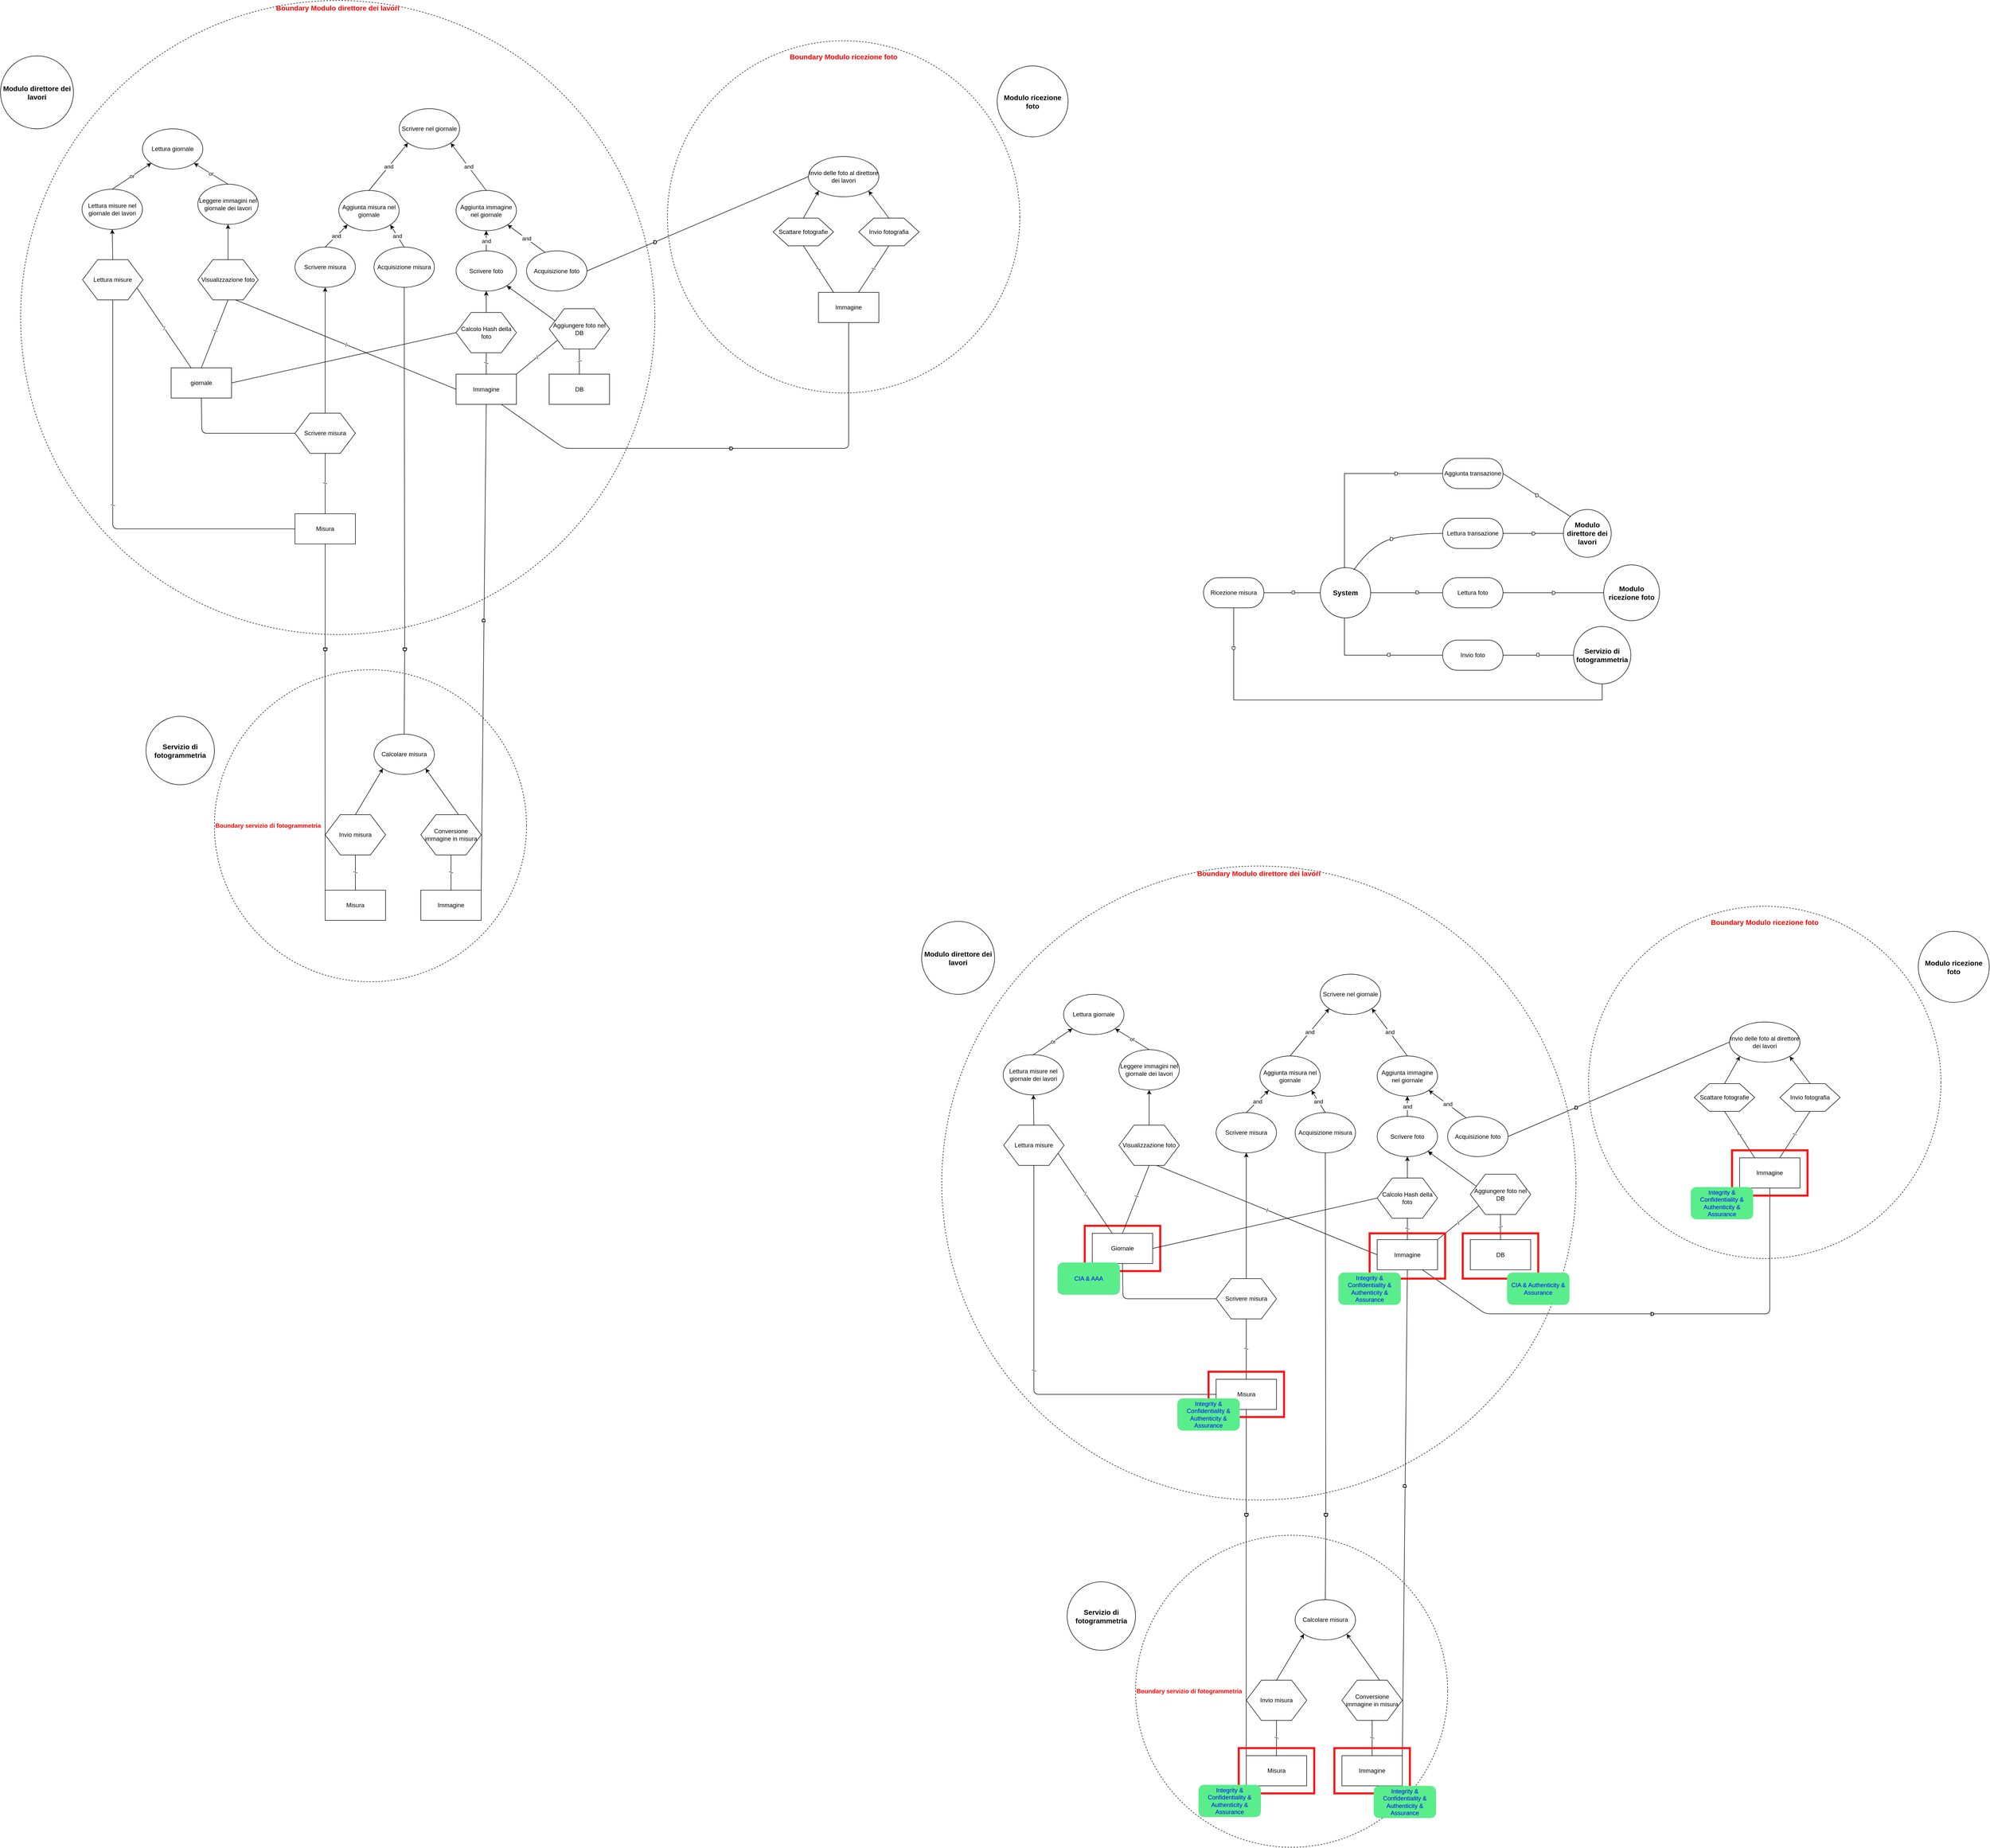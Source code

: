<mxfile version="13.6.6" type="github">
  <diagram id="WXekA-x_xKKdpQk5buRY" name="Page-1">
    <mxGraphModel dx="2557" dy="2001" grid="1" gridSize="10" guides="1" tooltips="1" connect="1" arrows="1" fold="1" page="1" pageScale="1" pageWidth="827" pageHeight="1169" math="0" shadow="0">
      <root>
        <mxCell id="0" />
        <mxCell id="1" parent="0" />
        <mxCell id="FVs_NH6LSYiI722RTH19-177" value="" style="rounded=0;whiteSpace=wrap;html=1;strokeColor=#FF1212;fillColor=none;strokeWidth=4;" parent="1" vertex="1">
          <mxGeometry x="2104" y="2425" width="150" height="90" as="geometry" />
        </mxCell>
        <mxCell id="t_3xAI16Gsf8tu39YJwn-89" value="" style="edgeStyle=orthogonalEdgeStyle;rounded=0;orthogonalLoop=1;jettySize=auto;html=1;endArrow=none;endFill=0;horizontal=0;verticalAlign=middle;labelPosition=center;verticalLabelPosition=middle;align=center;entryX=0.5;entryY=1;entryDx=0;entryDy=0;anchorPointDirection=1;fontStyle=0" parent="1" source="t_3xAI16Gsf8tu39YJwn-85" target="t_3xAI16Gsf8tu39YJwn-72" edge="1">
          <mxGeometry x="-0.825" relative="1" as="geometry">
            <Array as="points">
              <mxPoint x="2400" y="1380" />
              <mxPoint x="3132" y="1380" />
            </Array>
            <mxPoint as="offset" />
          </mxGeometry>
        </mxCell>
        <mxCell id="n5EaOY6vu9QRzsoT04mh-1" value="D" style="edgeLabel;html=1;align=center;verticalAlign=middle;resizable=0;points=[];rotation=90;" parent="t_3xAI16Gsf8tu39YJwn-89" vertex="1" connectable="0">
          <mxGeometry x="-0.768" relative="1" as="geometry">
            <mxPoint y="-31" as="offset" />
          </mxGeometry>
        </mxCell>
        <mxCell id="t_3xAI16Gsf8tu39YJwn-110" value="&lt;b&gt;&lt;font color=&quot;#ff0000&quot; style=&quot;font-size: 14px&quot;&gt;&lt;br&gt;Boundary Modulo ricezione foto&lt;/font&gt;&lt;/b&gt;" style="ellipse;whiteSpace=wrap;html=1;aspect=fixed;dashed=1;fillColor=none;align=center;verticalAlign=top;" parent="1" vertex="1">
          <mxGeometry x="1275" y="70" width="700" height="700" as="geometry" />
        </mxCell>
        <mxCell id="t_3xAI16Gsf8tu39YJwn-111" value="&lt;div&gt;&lt;span&gt;&lt;b&gt;&lt;font color=&quot;#ff0000&quot;&gt;Boundary servizio di fotogrammetria&lt;/font&gt;&lt;/b&gt;&lt;/span&gt;&lt;/div&gt;" style="ellipse;whiteSpace=wrap;html=1;aspect=fixed;dashed=1;fillColor=none;align=left;labelBackgroundColor=none;horizontal=1;verticalAlign=middle;" parent="1" vertex="1">
          <mxGeometry x="375" y="1320" width="620" height="620" as="geometry" />
        </mxCell>
        <mxCell id="t_3xAI16Gsf8tu39YJwn-109" value="&lt;b&gt;&lt;font color=&quot;#ff0000&quot; style=&quot;font-size: 14px&quot;&gt;Boundary Modulo direttore dei lavori&lt;/font&gt;&lt;/b&gt;" style="ellipse;whiteSpace=wrap;html=1;aspect=fixed;dashed=1;fillColor=none;align=center;verticalAlign=top;" parent="1" vertex="1">
          <mxGeometry x="-10" y="-10" width="1260" height="1260" as="geometry" />
        </mxCell>
        <mxCell id="t_3xAI16Gsf8tu39YJwn-1" value="" style="endArrow=none;html=1;entryX=0.5;entryY=1;entryDx=0;entryDy=0;exitX=0.5;exitY=0;exitDx=0;exitDy=0;horizontal=1;fontStyle=1;labelPosition=center;verticalLabelPosition=middle;align=center;verticalAlign=middle;anchorPointDirection=1;" parent="1" source="t_3xAI16Gsf8tu39YJwn-67" target="t_3xAI16Gsf8tu39YJwn-53" edge="1">
          <mxGeometry x="-0.618" y="12" width="50" height="50" relative="1" as="geometry">
            <mxPoint x="695" y="760" as="sourcePoint" />
            <mxPoint x="745" y="710" as="targetPoint" />
            <mxPoint as="offset" />
          </mxGeometry>
        </mxCell>
        <mxCell id="t_3xAI16Gsf8tu39YJwn-3" value="&lt;b&gt;&lt;font style=&quot;font-size: 14px&quot;&gt;Modulo direttore dei lavori&lt;/font&gt;&lt;/b&gt;" style="ellipse;whiteSpace=wrap;html=1;aspect=fixed;" parent="1" vertex="1">
          <mxGeometry x="3055" y="1001.5" width="95" height="95" as="geometry" />
        </mxCell>
        <mxCell id="t_3xAI16Gsf8tu39YJwn-4" value="&lt;b style=&quot;font-size: 14px;&quot;&gt;Servizio di fotogrammetria&lt;/b&gt;" style="ellipse;whiteSpace=wrap;html=1;aspect=fixed;fontSize=14;" parent="1" vertex="1">
          <mxGeometry x="239" y="1412.5" width="136" height="136" as="geometry" />
        </mxCell>
        <mxCell id="t_3xAI16Gsf8tu39YJwn-5" value="Invio fotografia" style="shape=hexagon;perimeter=hexagonPerimeter2;whiteSpace=wrap;html=1;" parent="1" vertex="1">
          <mxGeometry x="1655" y="422.5" width="120" height="55" as="geometry" />
        </mxCell>
        <mxCell id="t_3xAI16Gsf8tu39YJwn-6" value="Scattare fotografie" style="shape=hexagon;perimeter=hexagonPerimeter2;whiteSpace=wrap;html=1;" parent="1" vertex="1">
          <mxGeometry x="1485" y="422.5" width="120" height="55" as="geometry" />
        </mxCell>
        <mxCell id="t_3xAI16Gsf8tu39YJwn-7" value="Invio delle foto al direttore dei lavori" style="ellipse;whiteSpace=wrap;html=1;" parent="1" vertex="1">
          <mxGeometry x="1555" y="300" width="140" height="80" as="geometry" />
        </mxCell>
        <mxCell id="t_3xAI16Gsf8tu39YJwn-8" value="Immagine" style="rounded=0;whiteSpace=wrap;html=1;" parent="1" vertex="1">
          <mxGeometry x="855" y="732.5" width="120" height="60" as="geometry" />
        </mxCell>
        <mxCell id="t_3xAI16Gsf8tu39YJwn-9" value="D" style="endArrow=none;html=1;entryX=0;entryY=0.5;entryDx=0;entryDy=0;exitX=1;exitY=0.5;exitDx=0;exitDy=0;horizontal=1;verticalAlign=middle;comic=0;fontStyle=1" parent="1" source="t_3xAI16Gsf8tu39YJwn-47" target="t_3xAI16Gsf8tu39YJwn-7" edge="1">
          <mxGeometry x="-0.386" width="50" height="50" relative="1" as="geometry">
            <mxPoint x="905" y="515" as="sourcePoint" />
            <mxPoint x="955" y="465" as="targetPoint" />
            <mxPoint as="offset" />
          </mxGeometry>
        </mxCell>
        <mxCell id="t_3xAI16Gsf8tu39YJwn-10" value="Calcolo Hash della foto" style="shape=hexagon;perimeter=hexagonPerimeter2;whiteSpace=wrap;html=1;" parent="1" vertex="1">
          <mxGeometry x="855" y="610" width="120" height="80" as="geometry" />
        </mxCell>
        <mxCell id="t_3xAI16Gsf8tu39YJwn-11" value="Aggiunta immagine nel giornale" style="ellipse;whiteSpace=wrap;html=1;" parent="1" vertex="1">
          <mxGeometry x="855" y="367.5" width="120" height="80" as="geometry" />
        </mxCell>
        <mxCell id="t_3xAI16Gsf8tu39YJwn-12" value="Lettura giornale" style="ellipse;whiteSpace=wrap;html=1;" parent="1" vertex="1">
          <mxGeometry x="232" y="245" width="120" height="80" as="geometry" />
        </mxCell>
        <mxCell id="t_3xAI16Gsf8tu39YJwn-13" value="Scrivere nel giornale" style="ellipse;whiteSpace=wrap;html=1;" parent="1" vertex="1">
          <mxGeometry x="742" y="205" width="120" height="80" as="geometry" />
        </mxCell>
        <mxCell id="t_3xAI16Gsf8tu39YJwn-14" value="Lettura misure nel giornale dei lavori" style="ellipse;whiteSpace=wrap;html=1;" parent="1" vertex="1">
          <mxGeometry x="112" y="365" width="120" height="80" as="geometry" />
        </mxCell>
        <mxCell id="t_3xAI16Gsf8tu39YJwn-15" value="Leggere immagini nel giornale dei lavori" style="ellipse;whiteSpace=wrap;html=1;" parent="1" vertex="1">
          <mxGeometry x="342" y="355" width="120" height="80" as="geometry" />
        </mxCell>
        <mxCell id="t_3xAI16Gsf8tu39YJwn-16" value="Lettura misure" style="shape=hexagon;perimeter=hexagonPerimeter2;whiteSpace=wrap;html=1;" parent="1" vertex="1">
          <mxGeometry x="113" y="505" width="120" height="80" as="geometry" />
        </mxCell>
        <mxCell id="t_3xAI16Gsf8tu39YJwn-17" value="Visualizzazione foto" style="shape=hexagon;perimeter=hexagonPerimeter2;whiteSpace=wrap;html=1;" parent="1" vertex="1">
          <mxGeometry x="342" y="505" width="120" height="80" as="geometry" />
        </mxCell>
        <mxCell id="t_3xAI16Gsf8tu39YJwn-18" value="giornale" style="rounded=0;whiteSpace=wrap;html=1;" parent="1" vertex="1">
          <mxGeometry x="289" y="720" width="120" height="60" as="geometry" />
        </mxCell>
        <mxCell id="t_3xAI16Gsf8tu39YJwn-19" value="" style="endArrow=none;html=1;exitX=1;exitY=0.5;exitDx=0;exitDy=0;horizontal=0;entryX=0;entryY=0.5;entryDx=0;entryDy=0;fontStyle=1" parent="1" source="t_3xAI16Gsf8tu39YJwn-18" target="t_3xAI16Gsf8tu39YJwn-10" edge="1">
          <mxGeometry x="0.463" y="88" width="50" height="50" relative="1" as="geometry">
            <mxPoint x="192" y="815" as="sourcePoint" />
            <mxPoint x="572" y="485" as="targetPoint" />
            <mxPoint as="offset" />
          </mxGeometry>
        </mxCell>
        <mxCell id="t_3xAI16Gsf8tu39YJwn-20" value="Aggiunta misura nel giornale" style="ellipse;whiteSpace=wrap;html=1;" parent="1" vertex="1">
          <mxGeometry x="622" y="367.5" width="120" height="80" as="geometry" />
        </mxCell>
        <mxCell id="t_3xAI16Gsf8tu39YJwn-21" value="Conversione immagine in misura" style="shape=hexagon;perimeter=hexagonPerimeter2;whiteSpace=wrap;html=1;" parent="1" vertex="1">
          <mxGeometry x="785" y="1608" width="120" height="80" as="geometry" />
        </mxCell>
        <mxCell id="t_3xAI16Gsf8tu39YJwn-22" value="Immagine" style="rounded=0;whiteSpace=wrap;html=1;" parent="1" vertex="1">
          <mxGeometry x="785" y="1758" width="120" height="60" as="geometry" />
        </mxCell>
        <mxCell id="t_3xAI16Gsf8tu39YJwn-23" value="Misura" style="rounded=0;whiteSpace=wrap;html=1;" parent="1" vertex="1">
          <mxGeometry x="535" y="1010" width="120" height="60" as="geometry" />
        </mxCell>
        <mxCell id="t_3xAI16Gsf8tu39YJwn-24" value="" style="endArrow=none;html=1;entryX=0.5;entryY=1;entryDx=0;entryDy=0;horizontal=1;exitX=0;exitY=0.5;exitDx=0;exitDy=0;fontStyle=1" parent="1" source="t_3xAI16Gsf8tu39YJwn-68" target="t_3xAI16Gsf8tu39YJwn-23" edge="1">
          <mxGeometry x="0.581" width="50" height="50" relative="1" as="geometry">
            <mxPoint x="905" y="1475" as="sourcePoint" />
            <mxPoint x="975" y="705" as="targetPoint" />
            <mxPoint as="offset" />
          </mxGeometry>
        </mxCell>
        <mxCell id="t_3xAI16Gsf8tu39YJwn-25" value="or" style="endArrow=classic;html=1;entryX=0;entryY=1;entryDx=0;entryDy=0;exitX=0.5;exitY=0;exitDx=0;exitDy=0;" parent="1" source="t_3xAI16Gsf8tu39YJwn-14" target="t_3xAI16Gsf8tu39YJwn-12" edge="1">
          <mxGeometry width="50" height="50" relative="1" as="geometry">
            <mxPoint x="722" y="605" as="sourcePoint" />
            <mxPoint x="772" y="555" as="targetPoint" />
          </mxGeometry>
        </mxCell>
        <mxCell id="t_3xAI16Gsf8tu39YJwn-26" value="or" style="endArrow=classic;html=1;entryX=1;entryY=1;entryDx=0;entryDy=0;exitX=0.5;exitY=0;exitDx=0;exitDy=0;" parent="1" source="t_3xAI16Gsf8tu39YJwn-15" target="t_3xAI16Gsf8tu39YJwn-12" edge="1">
          <mxGeometry width="50" height="50" relative="1" as="geometry">
            <mxPoint x="262" y="365" as="sourcePoint" />
            <mxPoint x="299.574" y="333.284" as="targetPoint" />
          </mxGeometry>
        </mxCell>
        <mxCell id="t_3xAI16Gsf8tu39YJwn-27" value="" style="endArrow=classic;html=1;entryX=0.5;entryY=1;entryDx=0;entryDy=0;exitX=0.5;exitY=0;exitDx=0;exitDy=0;" parent="1" source="t_3xAI16Gsf8tu39YJwn-17" target="t_3xAI16Gsf8tu39YJwn-15" edge="1">
          <mxGeometry width="50" height="50" relative="1" as="geometry">
            <mxPoint x="502" y="495" as="sourcePoint" />
            <mxPoint x="552" y="445" as="targetPoint" />
          </mxGeometry>
        </mxCell>
        <mxCell id="t_3xAI16Gsf8tu39YJwn-28" value="" style="endArrow=classic;html=1;entryX=0.5;entryY=1;entryDx=0;entryDy=0;exitX=0.5;exitY=0;exitDx=0;exitDy=0;" parent="1" source="t_3xAI16Gsf8tu39YJwn-16" target="t_3xAI16Gsf8tu39YJwn-14" edge="1">
          <mxGeometry width="50" height="50" relative="1" as="geometry">
            <mxPoint x="332" y="495" as="sourcePoint" />
            <mxPoint x="332" y="455" as="targetPoint" />
          </mxGeometry>
        </mxCell>
        <mxCell id="t_3xAI16Gsf8tu39YJwn-29" value="/" style="endArrow=none;html=1;exitX=0;exitY=0.5;exitDx=0;exitDy=0;horizontal=0;entryX=0.5;entryY=1;entryDx=0;entryDy=0;" parent="1" source="t_3xAI16Gsf8tu39YJwn-23" target="t_3xAI16Gsf8tu39YJwn-16" edge="1">
          <mxGeometry width="50" height="50" relative="1" as="geometry">
            <mxPoint x="173" y="690" as="sourcePoint" />
            <mxPoint x="472" y="455" as="targetPoint" />
            <Array as="points">
              <mxPoint x="173" y="1040" />
            </Array>
          </mxGeometry>
        </mxCell>
        <mxCell id="t_3xAI16Gsf8tu39YJwn-30" value="/" style="endArrow=none;html=1;horizontal=0;exitX=0.5;exitY=0;exitDx=0;exitDy=0;entryX=0.5;entryY=1;entryDx=0;entryDy=0;" parent="1" source="t_3xAI16Gsf8tu39YJwn-18" target="t_3xAI16Gsf8tu39YJwn-17" edge="1">
          <mxGeometry x="0.077" width="50" height="50" relative="1" as="geometry">
            <mxPoint x="402" y="620" as="sourcePoint" />
            <mxPoint x="402" y="580" as="targetPoint" />
            <mxPoint as="offset" />
          </mxGeometry>
        </mxCell>
        <mxCell id="t_3xAI16Gsf8tu39YJwn-31" value="and" style="endArrow=classic;html=1;entryX=1;entryY=1;entryDx=0;entryDy=0;exitX=0.5;exitY=0;exitDx=0;exitDy=0;" parent="1" source="t_3xAI16Gsf8tu39YJwn-11" target="t_3xAI16Gsf8tu39YJwn-13" edge="1">
          <mxGeometry width="50" height="50" relative="1" as="geometry">
            <mxPoint x="672" y="330" as="sourcePoint" />
            <mxPoint x="699.574" y="278.284" as="targetPoint" />
          </mxGeometry>
        </mxCell>
        <mxCell id="t_3xAI16Gsf8tu39YJwn-32" value="and" style="endArrow=classic;html=1;exitX=0.5;exitY=0;exitDx=0;exitDy=0;entryX=0;entryY=1;entryDx=0;entryDy=0;" parent="1" source="t_3xAI16Gsf8tu39YJwn-20" target="t_3xAI16Gsf8tu39YJwn-13" edge="1">
          <mxGeometry width="50" height="50" relative="1" as="geometry">
            <mxPoint x="822" y="330" as="sourcePoint" />
            <mxPoint x="784.426" y="278.284" as="targetPoint" />
          </mxGeometry>
        </mxCell>
        <mxCell id="t_3xAI16Gsf8tu39YJwn-33" value="" style="endArrow=classic;html=1;entryX=0.5;entryY=1;entryDx=0;entryDy=0;exitX=0.5;exitY=0;exitDx=0;exitDy=0;" parent="1" source="t_3xAI16Gsf8tu39YJwn-10" target="t_3xAI16Gsf8tu39YJwn-48" edge="1">
          <mxGeometry width="50" height="50" relative="1" as="geometry">
            <mxPoint x="705" y="547.5" as="sourcePoint" />
            <mxPoint x="705" y="507.5" as="targetPoint" />
          </mxGeometry>
        </mxCell>
        <mxCell id="t_3xAI16Gsf8tu39YJwn-34" value="/" style="endArrow=none;html=1;exitX=0.5;exitY=0;exitDx=0;exitDy=0;horizontal=0;entryX=0.5;entryY=1;entryDx=0;entryDy=0;" parent="1" source="t_3xAI16Gsf8tu39YJwn-8" target="t_3xAI16Gsf8tu39YJwn-10" edge="1">
          <mxGeometry width="50" height="50" relative="1" as="geometry">
            <mxPoint x="545" y="787.5" as="sourcePoint" />
            <mxPoint x="915.0" y="777.5" as="targetPoint" />
          </mxGeometry>
        </mxCell>
        <mxCell id="t_3xAI16Gsf8tu39YJwn-35" value="/" style="endArrow=none;html=1;exitX=0.5;exitY=0;exitDx=0;exitDy=0;horizontal=0;entryX=0.5;entryY=1;entryDx=0;entryDy=0;" parent="1" source="t_3xAI16Gsf8tu39YJwn-23" target="t_3xAI16Gsf8tu39YJwn-57" edge="1">
          <mxGeometry width="50" height="50" relative="1" as="geometry">
            <mxPoint x="22" y="1022.5" as="sourcePoint" />
            <mxPoint x="682" y="897.5" as="targetPoint" />
          </mxGeometry>
        </mxCell>
        <mxCell id="t_3xAI16Gsf8tu39YJwn-36" value="" style="endArrow=classic;html=1;entryX=1;entryY=1;entryDx=0;entryDy=0;exitX=0.5;exitY=0;exitDx=0;exitDy=0;" parent="1" source="t_3xAI16Gsf8tu39YJwn-5" target="t_3xAI16Gsf8tu39YJwn-7" edge="1">
          <mxGeometry width="50" height="50" relative="1" as="geometry">
            <mxPoint x="845" y="510" as="sourcePoint" />
            <mxPoint x="845" y="465" as="targetPoint" />
          </mxGeometry>
        </mxCell>
        <mxCell id="t_3xAI16Gsf8tu39YJwn-37" value="/" style="endArrow=none;html=1;entryX=0.5;entryY=0;entryDx=0;entryDy=0;exitX=0.5;exitY=1;exitDx=0;exitDy=0;horizontal=0;" parent="1" source="t_3xAI16Gsf8tu39YJwn-21" target="t_3xAI16Gsf8tu39YJwn-22" edge="1">
          <mxGeometry width="50" height="50" relative="1" as="geometry">
            <mxPoint x="608" y="1797" as="sourcePoint" />
            <mxPoint x="658" y="1747" as="targetPoint" />
          </mxGeometry>
        </mxCell>
        <mxCell id="t_3xAI16Gsf8tu39YJwn-38" value="Immagine" style="rounded=0;whiteSpace=wrap;html=1;" parent="1" vertex="1">
          <mxGeometry x="1575" y="570" width="120" height="60" as="geometry" />
        </mxCell>
        <mxCell id="t_3xAI16Gsf8tu39YJwn-42" value="Calcolare misura" style="ellipse;whiteSpace=wrap;html=1;" parent="1" vertex="1">
          <mxGeometry x="692" y="1448" width="120" height="80" as="geometry" />
        </mxCell>
        <mxCell id="t_3xAI16Gsf8tu39YJwn-43" value="" style="endArrow=classic;html=1;exitX=0.625;exitY=0;exitDx=0;exitDy=0;entryX=1;entryY=1;entryDx=0;entryDy=0;" parent="1" source="t_3xAI16Gsf8tu39YJwn-21" target="t_3xAI16Gsf8tu39YJwn-42" edge="1">
          <mxGeometry width="50" height="50" relative="1" as="geometry">
            <mxPoint x="472" y="1727" as="sourcePoint" />
            <mxPoint x="522" y="1677" as="targetPoint" />
          </mxGeometry>
        </mxCell>
        <mxCell id="t_3xAI16Gsf8tu39YJwn-44" value="/" style="endArrow=none;html=1;entryX=0.5;entryY=1;entryDx=0;entryDy=0;horizontal=0;" parent="1" source="t_3xAI16Gsf8tu39YJwn-38" target="t_3xAI16Gsf8tu39YJwn-5" edge="1">
          <mxGeometry width="50" height="50" relative="1" as="geometry">
            <mxPoint x="1695" y="585" as="sourcePoint" />
            <mxPoint x="1745" y="535" as="targetPoint" />
          </mxGeometry>
        </mxCell>
        <mxCell id="t_3xAI16Gsf8tu39YJwn-45" value="/" style="endArrow=none;html=1;entryX=0.5;entryY=1;entryDx=0;entryDy=0;exitX=0.25;exitY=0;exitDx=0;exitDy=0;horizontal=0;" parent="1" source="t_3xAI16Gsf8tu39YJwn-38" target="t_3xAI16Gsf8tu39YJwn-6" edge="1">
          <mxGeometry width="50" height="50" relative="1" as="geometry">
            <mxPoint x="1695" y="585" as="sourcePoint" />
            <mxPoint x="1745" y="535" as="targetPoint" />
          </mxGeometry>
        </mxCell>
        <mxCell id="t_3xAI16Gsf8tu39YJwn-46" value="" style="endArrow=classic;html=1;entryX=0;entryY=1;entryDx=0;entryDy=0;exitX=0.5;exitY=0;exitDx=0;exitDy=0;" parent="1" source="t_3xAI16Gsf8tu39YJwn-6" target="t_3xAI16Gsf8tu39YJwn-7" edge="1">
          <mxGeometry width="50" height="50" relative="1" as="geometry">
            <mxPoint x="1695" y="585" as="sourcePoint" />
            <mxPoint x="1745" y="535" as="targetPoint" />
          </mxGeometry>
        </mxCell>
        <mxCell id="t_3xAI16Gsf8tu39YJwn-47" value="Acquisizione foto" style="ellipse;whiteSpace=wrap;html=1;" parent="1" vertex="1">
          <mxGeometry x="995" y="487.5" width="120" height="80" as="geometry" />
        </mxCell>
        <mxCell id="t_3xAI16Gsf8tu39YJwn-48" value="Scrivere foto" style="ellipse;whiteSpace=wrap;html=1;" parent="1" vertex="1">
          <mxGeometry x="855" y="487.5" width="120" height="80" as="geometry" />
        </mxCell>
        <mxCell id="t_3xAI16Gsf8tu39YJwn-49" value="and" style="endArrow=classic;html=1;entryX=0.5;entryY=1;entryDx=0;entryDy=0;exitX=0.5;exitY=0;exitDx=0;exitDy=0;" parent="1" source="t_3xAI16Gsf8tu39YJwn-48" target="t_3xAI16Gsf8tu39YJwn-11" edge="1">
          <mxGeometry width="50" height="50" relative="1" as="geometry">
            <mxPoint x="968" y="622.5" as="sourcePoint" />
            <mxPoint x="1018" y="572.5" as="targetPoint" />
          </mxGeometry>
        </mxCell>
        <mxCell id="t_3xAI16Gsf8tu39YJwn-50" value="and" style="endArrow=classic;html=1;entryX=1;entryY=1;entryDx=0;entryDy=0;exitX=0.308;exitY=0.038;exitDx=0;exitDy=0;exitPerimeter=0;" parent="1" source="t_3xAI16Gsf8tu39YJwn-47" target="t_3xAI16Gsf8tu39YJwn-11" edge="1">
          <mxGeometry width="50" height="50" relative="1" as="geometry">
            <mxPoint x="968" y="622.5" as="sourcePoint" />
            <mxPoint x="1018" y="572.5" as="targetPoint" />
          </mxGeometry>
        </mxCell>
        <mxCell id="t_3xAI16Gsf8tu39YJwn-51" value="D" style="endArrow=none;html=1;exitX=0.75;exitY=1;exitDx=0;exitDy=0;entryX=0.5;entryY=1;entryDx=0;entryDy=0;fontStyle=1" parent="1" source="t_3xAI16Gsf8tu39YJwn-8" target="t_3xAI16Gsf8tu39YJwn-38" edge="1">
          <mxGeometry width="50" height="50" relative="1" as="geometry">
            <mxPoint x="855" y="580" as="sourcePoint" />
            <mxPoint x="905" y="530" as="targetPoint" />
            <Array as="points">
              <mxPoint x="1070" y="880" />
              <mxPoint x="1635" y="880" />
            </Array>
          </mxGeometry>
        </mxCell>
        <mxCell id="t_3xAI16Gsf8tu39YJwn-52" value="/" style="endArrow=none;html=1;entryX=0.625;entryY=1;entryDx=0;entryDy=0;exitX=0;exitY=0.5;exitDx=0;exitDy=0;" parent="1" source="t_3xAI16Gsf8tu39YJwn-8" target="t_3xAI16Gsf8tu39YJwn-17" edge="1">
          <mxGeometry width="50" height="50" relative="1" as="geometry">
            <mxPoint x="485" y="600" as="sourcePoint" />
            <mxPoint x="535" y="550" as="targetPoint" />
          </mxGeometry>
        </mxCell>
        <mxCell id="t_3xAI16Gsf8tu39YJwn-53" value="Acquisizione misura" style="ellipse;whiteSpace=wrap;html=1;" parent="1" vertex="1">
          <mxGeometry x="692" y="480" width="120" height="80" as="geometry" />
        </mxCell>
        <mxCell id="t_3xAI16Gsf8tu39YJwn-54" value="Scrivere misura" style="ellipse;whiteSpace=wrap;html=1;" parent="1" vertex="1">
          <mxGeometry x="535" y="480" width="120" height="80" as="geometry" />
        </mxCell>
        <mxCell id="t_3xAI16Gsf8tu39YJwn-55" value="and" style="endArrow=classic;html=1;entryX=1;entryY=1;entryDx=0;entryDy=0;exitX=0.5;exitY=0;exitDx=0;exitDy=0;" parent="1" source="t_3xAI16Gsf8tu39YJwn-53" target="t_3xAI16Gsf8tu39YJwn-20" edge="1">
          <mxGeometry width="50" height="50" relative="1" as="geometry">
            <mxPoint x="735" y="590" as="sourcePoint" />
            <mxPoint x="785" y="540" as="targetPoint" />
          </mxGeometry>
        </mxCell>
        <mxCell id="t_3xAI16Gsf8tu39YJwn-56" value="and" style="endArrow=classic;html=1;entryX=0;entryY=1;entryDx=0;entryDy=0;exitX=0.5;exitY=0;exitDx=0;exitDy=0;" parent="1" source="t_3xAI16Gsf8tu39YJwn-54" target="t_3xAI16Gsf8tu39YJwn-20" edge="1">
          <mxGeometry width="50" height="50" relative="1" as="geometry">
            <mxPoint x="735" y="590" as="sourcePoint" />
            <mxPoint x="785" y="540" as="targetPoint" />
          </mxGeometry>
        </mxCell>
        <mxCell id="t_3xAI16Gsf8tu39YJwn-57" value="Scrivere misura" style="shape=hexagon;perimeter=hexagonPerimeter2;whiteSpace=wrap;html=1;" parent="1" vertex="1">
          <mxGeometry x="535" y="810" width="120" height="80" as="geometry" />
        </mxCell>
        <mxCell id="t_3xAI16Gsf8tu39YJwn-58" value="" style="endArrow=classic;html=1;exitX=0.5;exitY=0;exitDx=0;exitDy=0;entryX=0.5;entryY=1;entryDx=0;entryDy=0;" parent="1" source="t_3xAI16Gsf8tu39YJwn-57" target="t_3xAI16Gsf8tu39YJwn-54" edge="1">
          <mxGeometry width="50" height="50" relative="1" as="geometry">
            <mxPoint x="625" y="740" as="sourcePoint" />
            <mxPoint x="615" y="560" as="targetPoint" />
          </mxGeometry>
        </mxCell>
        <mxCell id="t_3xAI16Gsf8tu39YJwn-59" value="" style="endArrow=none;html=1;exitX=0.5;exitY=1;exitDx=0;exitDy=0;entryX=0;entryY=0.5;entryDx=0;entryDy=0;" parent="1" source="t_3xAI16Gsf8tu39YJwn-18" target="t_3xAI16Gsf8tu39YJwn-57" edge="1">
          <mxGeometry x="0.384" y="-56" width="50" height="50" relative="1" as="geometry">
            <mxPoint x="625" y="830" as="sourcePoint" />
            <mxPoint x="675" y="780" as="targetPoint" />
            <mxPoint as="offset" />
            <Array as="points">
              <mxPoint x="350" y="850" />
            </Array>
          </mxGeometry>
        </mxCell>
        <mxCell id="t_3xAI16Gsf8tu39YJwn-60" value="/" style="endArrow=none;html=1;entryX=1;entryY=0.75;entryDx=0;entryDy=0;" parent="1" source="t_3xAI16Gsf8tu39YJwn-18" target="t_3xAI16Gsf8tu39YJwn-16" edge="1">
          <mxGeometry width="50" height="50" relative="1" as="geometry">
            <mxPoint x="345" y="830" as="sourcePoint" />
            <mxPoint x="395" y="780" as="targetPoint" />
          </mxGeometry>
        </mxCell>
        <mxCell id="t_3xAI16Gsf8tu39YJwn-61" value="D" style="endArrow=none;html=1;entryX=0.5;entryY=1;entryDx=0;entryDy=0;exitX=1;exitY=0;exitDx=0;exitDy=0;horizontal=0;fontStyle=1" parent="1" source="t_3xAI16Gsf8tu39YJwn-22" target="t_3xAI16Gsf8tu39YJwn-8" edge="1">
          <mxGeometry x="0.108" y="1" width="50" height="50" relative="1" as="geometry">
            <mxPoint x="695" y="960" as="sourcePoint" />
            <mxPoint x="925" y="810" as="targetPoint" />
            <mxPoint as="offset" />
          </mxGeometry>
        </mxCell>
        <mxCell id="t_3xAI16Gsf8tu39YJwn-62" value="Invio misura" style="shape=hexagon;perimeter=hexagonPerimeter2;whiteSpace=wrap;html=1;" parent="1" vertex="1">
          <mxGeometry x="595" y="1608" width="120" height="80" as="geometry" />
        </mxCell>
        <mxCell id="t_3xAI16Gsf8tu39YJwn-63" value="/" style="endArrow=none;html=1;entryX=0.5;entryY=1;entryDx=0;entryDy=0;exitX=0.5;exitY=0;exitDx=0;exitDy=0;horizontal=0;" parent="1" source="t_3xAI16Gsf8tu39YJwn-64" target="t_3xAI16Gsf8tu39YJwn-62" edge="1">
          <mxGeometry width="50" height="50" relative="1" as="geometry">
            <mxPoint x="638" y="1748" as="sourcePoint" />
            <mxPoint x="578" y="1578" as="targetPoint" />
          </mxGeometry>
        </mxCell>
        <mxCell id="t_3xAI16Gsf8tu39YJwn-64" value="Misura" style="rounded=0;whiteSpace=wrap;html=1;" parent="1" vertex="1">
          <mxGeometry x="595" y="1758" width="120" height="60" as="geometry" />
        </mxCell>
        <mxCell id="t_3xAI16Gsf8tu39YJwn-65" value="" style="endArrow=classic;html=1;entryX=0;entryY=1;entryDx=0;entryDy=0;exitX=0.5;exitY=0;exitDx=0;exitDy=0;" parent="1" source="t_3xAI16Gsf8tu39YJwn-62" target="t_3xAI16Gsf8tu39YJwn-42" edge="1">
          <mxGeometry width="50" height="50" relative="1" as="geometry">
            <mxPoint x="528" y="1628" as="sourcePoint" />
            <mxPoint x="578" y="1578" as="targetPoint" />
          </mxGeometry>
        </mxCell>
        <mxCell id="t_3xAI16Gsf8tu39YJwn-66" value="" style="endArrow=none;html=1;entryX=0.5;entryY=1;entryDx=0;entryDy=0;exitX=0.5;exitY=0;exitDx=0;exitDy=0;horizontal=1;fontStyle=1;labelPosition=center;verticalLabelPosition=middle;align=center;verticalAlign=middle;anchorPointDirection=1;" parent="1" source="t_3xAI16Gsf8tu39YJwn-42" target="t_3xAI16Gsf8tu39YJwn-67" edge="1">
          <mxGeometry x="-0.618" y="12" width="50" height="50" relative="1" as="geometry">
            <mxPoint x="752" y="1448" as="sourcePoint" />
            <mxPoint x="752" y="657" as="targetPoint" />
            <mxPoint as="offset" />
          </mxGeometry>
        </mxCell>
        <mxCell id="t_3xAI16Gsf8tu39YJwn-67" value="&lt;b&gt;D&lt;/b&gt;" style="text;html=1;align=center;verticalAlign=middle;resizable=1;points=[];autosize=1;rotation=-180;horizontal=0;direction=east;fillColor=#ffffff;overflow=visible;perimeter=none;container=0;backgroundOutline=0;resizeWidth=1;resizeHeight=1;" parent="1" vertex="1">
          <mxGeometry x="742" y="1276" width="22" height="6" as="geometry" />
        </mxCell>
        <mxCell id="t_3xAI16Gsf8tu39YJwn-68" value="&lt;b&gt;D&lt;/b&gt;" style="text;html=1;align=center;verticalAlign=middle;resizable=1;points=[];autosize=1;rotation=-180;horizontal=0;direction=east;fillColor=#ffffff;overflow=visible;perimeter=none;container=0;backgroundOutline=0;resizeWidth=1;resizeHeight=1;" parent="1" vertex="1">
          <mxGeometry x="584" y="1276" width="22" height="6" as="geometry" />
        </mxCell>
        <mxCell id="t_3xAI16Gsf8tu39YJwn-69" value="" style="endArrow=none;html=1;horizontal=1;exitX=0;exitY=0.5;exitDx=0;exitDy=0;fontStyle=1;entryX=0.514;entryY=-0.058;entryDx=0;entryDy=0;entryPerimeter=0;" parent="1" source="t_3xAI16Gsf8tu39YJwn-64" target="t_3xAI16Gsf8tu39YJwn-68" edge="1">
          <mxGeometry x="0.581" width="50" height="50" relative="1" as="geometry">
            <mxPoint x="595" y="1788" as="sourcePoint" />
            <mxPoint x="595" y="1287" as="targetPoint" />
            <mxPoint as="offset" />
          </mxGeometry>
        </mxCell>
        <mxCell id="t_3xAI16Gsf8tu39YJwn-71" value="&lt;b&gt;&lt;font style=&quot;font-size: 14px&quot;&gt;Modulo ricezione foto&lt;/font&gt;&lt;/b&gt;" style="ellipse;whiteSpace=wrap;html=1;aspect=fixed;" parent="1" vertex="1">
          <mxGeometry x="3135" y="1111.5" width="111" height="111" as="geometry" />
        </mxCell>
        <mxCell id="t_3xAI16Gsf8tu39YJwn-72" value="&lt;b style=&quot;font-size: 14px;&quot;&gt;Servizio di fotogrammetria&lt;/b&gt;" style="ellipse;whiteSpace=wrap;html=1;aspect=fixed;fontSize=14;" parent="1" vertex="1">
          <mxGeometry x="3075" y="1234" width="114" height="114" as="geometry" />
        </mxCell>
        <mxCell id="t_3xAI16Gsf8tu39YJwn-83" value="D" style="edgeStyle=orthogonalEdgeStyle;rounded=0;orthogonalLoop=1;jettySize=auto;html=1;entryX=0;entryY=0.5;entryDx=0;entryDy=0;endArrow=none;endFill=0;" parent="1" source="t_3xAI16Gsf8tu39YJwn-73" target="t_3xAI16Gsf8tu39YJwn-74" edge="1">
          <mxGeometry x="0.28" y="1" relative="1" as="geometry">
            <Array as="points">
              <mxPoint x="2815" y="1167" />
            </Array>
            <mxPoint as="offset" />
          </mxGeometry>
        </mxCell>
        <mxCell id="t_3xAI16Gsf8tu39YJwn-84" value="" style="edgeStyle=orthogonalEdgeStyle;rounded=0;orthogonalLoop=1;jettySize=auto;html=1;entryX=0;entryY=0.5;entryDx=0;entryDy=0;endArrow=none;endFill=0;" parent="1" source="t_3xAI16Gsf8tu39YJwn-73" target="t_3xAI16Gsf8tu39YJwn-78" edge="1">
          <mxGeometry x="0.286" relative="1" as="geometry">
            <Array as="points">
              <mxPoint x="2620" y="1291" />
            </Array>
            <mxPoint as="offset" />
          </mxGeometry>
        </mxCell>
        <mxCell id="n5EaOY6vu9QRzsoT04mh-15" value="D" style="edgeLabel;html=1;align=center;verticalAlign=middle;resizable=0;points=[];rotation=-180;" parent="t_3xAI16Gsf8tu39YJwn-84" vertex="1" connectable="0">
          <mxGeometry x="0.211" relative="1" as="geometry">
            <mxPoint as="offset" />
          </mxGeometry>
        </mxCell>
        <mxCell id="t_3xAI16Gsf8tu39YJwn-95" value="D" style="edgeStyle=orthogonalEdgeStyle;rounded=0;orthogonalLoop=1;jettySize=auto;html=1;entryX=0;entryY=0.5;entryDx=0;entryDy=0;endArrow=none;endFill=0;" parent="1" source="t_3xAI16Gsf8tu39YJwn-73" target="t_3xAI16Gsf8tu39YJwn-90" edge="1">
          <mxGeometry x="0.515" relative="1" as="geometry">
            <Array as="points">
              <mxPoint x="2620" y="930" />
            </Array>
            <mxPoint as="offset" />
          </mxGeometry>
        </mxCell>
        <mxCell id="t_3xAI16Gsf8tu39YJwn-73" value="&lt;b&gt;&lt;font style=&quot;font-size: 14px&quot;&gt;System&lt;/font&gt;&lt;/b&gt;" style="ellipse;whiteSpace=wrap;html=1;aspect=fixed;" parent="1" vertex="1">
          <mxGeometry x="2572" y="1117" width="100" height="100" as="geometry" />
        </mxCell>
        <mxCell id="t_3xAI16Gsf8tu39YJwn-76" value="D" style="edgeStyle=orthogonalEdgeStyle;rounded=0;orthogonalLoop=1;jettySize=auto;html=1;entryX=0;entryY=0.5;entryDx=0;entryDy=0;endArrow=none;endFill=0;" parent="1" source="t_3xAI16Gsf8tu39YJwn-74" target="t_3xAI16Gsf8tu39YJwn-71" edge="1">
          <mxGeometry relative="1" as="geometry" />
        </mxCell>
        <mxCell id="t_3xAI16Gsf8tu39YJwn-74" value="Lettura foto" style="rounded=1;whiteSpace=wrap;html=1;arcSize=50;" parent="1" vertex="1">
          <mxGeometry x="2815" y="1137" width="120" height="60" as="geometry" />
        </mxCell>
        <mxCell id="t_3xAI16Gsf8tu39YJwn-80" value="D" style="edgeStyle=orthogonalEdgeStyle;rounded=0;orthogonalLoop=1;jettySize=auto;html=1;entryX=0;entryY=0.5;entryDx=0;entryDy=0;endArrow=none;endFill=0;" parent="1" source="t_3xAI16Gsf8tu39YJwn-77" target="t_3xAI16Gsf8tu39YJwn-3" edge="1">
          <mxGeometry relative="1" as="geometry" />
        </mxCell>
        <mxCell id="t_3xAI16Gsf8tu39YJwn-77" value="Lettura transazione" style="rounded=1;whiteSpace=wrap;html=1;arcSize=50;" parent="1" vertex="1">
          <mxGeometry x="2815" y="1019" width="120" height="60" as="geometry" />
        </mxCell>
        <mxCell id="t_3xAI16Gsf8tu39YJwn-82" value="" style="edgeStyle=orthogonalEdgeStyle;rounded=0;orthogonalLoop=1;jettySize=auto;html=1;entryX=0;entryY=0.5;entryDx=0;entryDy=0;endArrow=none;endFill=0;" parent="1" source="t_3xAI16Gsf8tu39YJwn-78" target="t_3xAI16Gsf8tu39YJwn-72" edge="1">
          <mxGeometry relative="1" as="geometry" />
        </mxCell>
        <mxCell id="n5EaOY6vu9QRzsoT04mh-19" value="D" style="edgeLabel;html=1;align=center;verticalAlign=middle;resizable=0;points=[];rotation=-180;" parent="t_3xAI16Gsf8tu39YJwn-82" vertex="1" connectable="0">
          <mxGeometry x="-0.156" y="-1" relative="1" as="geometry">
            <mxPoint x="11.14" y="-1" as="offset" />
          </mxGeometry>
        </mxCell>
        <mxCell id="t_3xAI16Gsf8tu39YJwn-78" value="Invio foto" style="rounded=1;whiteSpace=wrap;html=1;arcSize=50;" parent="1" vertex="1">
          <mxGeometry x="2815" y="1261" width="120" height="60" as="geometry" />
        </mxCell>
        <mxCell id="t_3xAI16Gsf8tu39YJwn-85" value="Ricezione misura" style="rounded=1;whiteSpace=wrap;html=1;arcSize=50;" parent="1" vertex="1">
          <mxGeometry x="2340" y="1137" width="120" height="60" as="geometry" />
        </mxCell>
        <mxCell id="t_3xAI16Gsf8tu39YJwn-90" value="Aggiunta transazione" style="rounded=1;whiteSpace=wrap;html=1;arcSize=50;" parent="1" vertex="1">
          <mxGeometry x="2815" y="900" width="120" height="60" as="geometry" />
        </mxCell>
        <mxCell id="t_3xAI16Gsf8tu39YJwn-93" value="D" style="endArrow=none;html=1;exitX=1;exitY=0.5;exitDx=0;exitDy=0;entryX=0;entryY=0;entryDx=0;entryDy=0;" parent="1" source="t_3xAI16Gsf8tu39YJwn-90" target="t_3xAI16Gsf8tu39YJwn-3" edge="1">
          <mxGeometry width="50" height="50" relative="1" as="geometry">
            <mxPoint x="2965" y="1157.5" as="sourcePoint" />
            <mxPoint x="3015" y="1107.5" as="targetPoint" />
          </mxGeometry>
        </mxCell>
        <mxCell id="t_3xAI16Gsf8tu39YJwn-96" value="D" style="curved=1;endArrow=none;html=1;exitX=0.663;exitY=0.05;exitDx=0;exitDy=0;entryX=0;entryY=0.5;entryDx=0;entryDy=0;endFill=0;exitPerimeter=0;" parent="1" source="t_3xAI16Gsf8tu39YJwn-73" target="t_3xAI16Gsf8tu39YJwn-77" edge="1">
          <mxGeometry width="50" height="50" relative="1" as="geometry">
            <mxPoint x="2815" y="1100" as="sourcePoint" />
            <mxPoint x="2865" y="1050" as="targetPoint" />
            <Array as="points">
              <mxPoint x="2675" y="1070" />
              <mxPoint x="2755" y="1049" />
            </Array>
          </mxGeometry>
        </mxCell>
        <mxCell id="t_3xAI16Gsf8tu39YJwn-97" value="&lt;b&gt;&lt;font style=&quot;font-size: 14px&quot;&gt;Modulo ricezione foto&lt;/font&gt;&lt;/b&gt;" style="ellipse;whiteSpace=wrap;html=1;aspect=fixed;" parent="1" vertex="1">
          <mxGeometry x="1930" y="120" width="141" height="141" as="geometry" />
        </mxCell>
        <mxCell id="t_3xAI16Gsf8tu39YJwn-98" value="&lt;b&gt;&lt;font style=&quot;font-size: 14px&quot;&gt;Modulo direttore dei lavori&lt;/font&gt;&lt;/b&gt;" style="ellipse;whiteSpace=wrap;html=1;aspect=fixed;" parent="1" vertex="1">
          <mxGeometry x="-50" y="100" width="145" height="145" as="geometry" />
        </mxCell>
        <mxCell id="t_3xAI16Gsf8tu39YJwn-99" value="Aggiungere foto nel DB" style="shape=hexagon;perimeter=hexagonPerimeter2;whiteSpace=wrap;html=1;" parent="1" vertex="1">
          <mxGeometry x="1040" y="602.5" width="120" height="80" as="geometry" />
        </mxCell>
        <mxCell id="t_3xAI16Gsf8tu39YJwn-104" value="\" style="endArrow=none;html=1;exitX=1;exitY=0;exitDx=0;exitDy=0;entryX=0.136;entryY=0.788;entryDx=0;entryDy=0;entryPerimeter=0;" parent="1" source="t_3xAI16Gsf8tu39YJwn-8" target="t_3xAI16Gsf8tu39YJwn-99" edge="1">
          <mxGeometry width="50" height="50" relative="1" as="geometry">
            <mxPoint x="920" y="700" as="sourcePoint" />
            <mxPoint x="970" y="650" as="targetPoint" />
          </mxGeometry>
        </mxCell>
        <mxCell id="t_3xAI16Gsf8tu39YJwn-105" value="" style="endArrow=block;html=1;endFill=1;exitX=0;exitY=0.25;exitDx=0;exitDy=0;" parent="1" source="t_3xAI16Gsf8tu39YJwn-99" target="t_3xAI16Gsf8tu39YJwn-48" edge="1">
          <mxGeometry width="50" height="50" relative="1" as="geometry">
            <mxPoint x="1000" y="610" as="sourcePoint" />
            <mxPoint x="1062" y="668.5" as="targetPoint" />
          </mxGeometry>
        </mxCell>
        <mxCell id="t_3xAI16Gsf8tu39YJwn-107" value="\" style="edgeStyle=orthogonalEdgeStyle;rounded=0;orthogonalLoop=1;jettySize=auto;html=1;entryX=0.5;entryY=1;entryDx=0;entryDy=0;endArrow=none;endFill=0;horizontal=0;" parent="1" source="t_3xAI16Gsf8tu39YJwn-106" target="t_3xAI16Gsf8tu39YJwn-99" edge="1">
          <mxGeometry relative="1" as="geometry" />
        </mxCell>
        <mxCell id="t_3xAI16Gsf8tu39YJwn-106" value="DB" style="rounded=0;whiteSpace=wrap;html=1;" parent="1" vertex="1">
          <mxGeometry x="1040" y="732.5" width="120" height="60" as="geometry" />
        </mxCell>
        <mxCell id="FVs_NH6LSYiI722RTH19-103" value="&lt;b&gt;&lt;font color=&quot;#ff0000&quot; style=&quot;font-size: 14px&quot;&gt;&lt;br&gt;Boundary Modulo ricezione foto&lt;/font&gt;&lt;/b&gt;" style="ellipse;whiteSpace=wrap;html=1;aspect=fixed;dashed=1;fillColor=none;align=center;verticalAlign=top;" parent="1" vertex="1">
          <mxGeometry x="3105" y="1790" width="700" height="700" as="geometry" />
        </mxCell>
        <mxCell id="FVs_NH6LSYiI722RTH19-104" value="&lt;div&gt;&lt;span&gt;&lt;b&gt;&lt;font color=&quot;#ff0000&quot;&gt;Boundary servizio di fotogrammetria&lt;/font&gt;&lt;/b&gt;&lt;/span&gt;&lt;/div&gt;" style="ellipse;whiteSpace=wrap;html=1;aspect=fixed;dashed=1;fillColor=none;align=left;labelBackgroundColor=none;horizontal=1;verticalAlign=middle;" parent="1" vertex="1">
          <mxGeometry x="2205" y="3040" width="620" height="620" as="geometry" />
        </mxCell>
        <mxCell id="FVs_NH6LSYiI722RTH19-105" value="&lt;b&gt;&lt;font color=&quot;#ff0000&quot; style=&quot;font-size: 14px&quot;&gt;Boundary Modulo direttore dei lavori&lt;/font&gt;&lt;/b&gt;" style="ellipse;whiteSpace=wrap;html=1;aspect=fixed;dashed=1;fillColor=none;align=center;verticalAlign=top;" parent="1" vertex="1">
          <mxGeometry x="1820" y="1710" width="1260" height="1260" as="geometry" />
        </mxCell>
        <mxCell id="FVs_NH6LSYiI722RTH19-106" value="" style="endArrow=none;html=1;entryX=0.5;entryY=1;entryDx=0;entryDy=0;exitX=0.5;exitY=0;exitDx=0;exitDy=0;horizontal=1;fontStyle=1;labelPosition=center;verticalLabelPosition=middle;align=center;verticalAlign=middle;anchorPointDirection=1;" parent="1" source="FVs_NH6LSYiI722RTH19-167" target="FVs_NH6LSYiI722RTH19-153" edge="1">
          <mxGeometry x="-0.618" y="12" width="50" height="50" relative="1" as="geometry">
            <mxPoint x="2525" y="2480" as="sourcePoint" />
            <mxPoint x="2575" y="2430" as="targetPoint" />
            <mxPoint as="offset" />
          </mxGeometry>
        </mxCell>
        <mxCell id="FVs_NH6LSYiI722RTH19-107" value="&lt;b style=&quot;font-size: 14px;&quot;&gt;Servizio di fotogrammetria&lt;/b&gt;" style="ellipse;whiteSpace=wrap;html=1;aspect=fixed;fontSize=14;" parent="1" vertex="1">
          <mxGeometry x="2069" y="3132.5" width="136" height="136" as="geometry" />
        </mxCell>
        <mxCell id="FVs_NH6LSYiI722RTH19-108" value="Invio fotografia" style="shape=hexagon;perimeter=hexagonPerimeter2;whiteSpace=wrap;html=1;" parent="1" vertex="1">
          <mxGeometry x="3485" y="2142.5" width="120" height="55" as="geometry" />
        </mxCell>
        <mxCell id="FVs_NH6LSYiI722RTH19-109" value="Scattare fotografie" style="shape=hexagon;perimeter=hexagonPerimeter2;whiteSpace=wrap;html=1;" parent="1" vertex="1">
          <mxGeometry x="3315" y="2142.5" width="120" height="55" as="geometry" />
        </mxCell>
        <mxCell id="FVs_NH6LSYiI722RTH19-110" value="Invio delle foto al direttore dei lavori" style="ellipse;whiteSpace=wrap;html=1;" parent="1" vertex="1">
          <mxGeometry x="3385" y="2020" width="140" height="80" as="geometry" />
        </mxCell>
        <mxCell id="FVs_NH6LSYiI722RTH19-111" value="Immagine" style="rounded=0;whiteSpace=wrap;html=1;" parent="1" vertex="1">
          <mxGeometry x="2685" y="2452.5" width="120" height="60" as="geometry" />
        </mxCell>
        <mxCell id="FVs_NH6LSYiI722RTH19-112" value="D" style="endArrow=none;html=1;entryX=0;entryY=0.5;entryDx=0;entryDy=0;exitX=1;exitY=0.5;exitDx=0;exitDy=0;horizontal=1;verticalAlign=middle;comic=0;fontStyle=1" parent="1" source="FVs_NH6LSYiI722RTH19-147" target="FVs_NH6LSYiI722RTH19-110" edge="1">
          <mxGeometry x="-0.386" width="50" height="50" relative="1" as="geometry">
            <mxPoint x="2735" y="2235" as="sourcePoint" />
            <mxPoint x="2785" y="2185" as="targetPoint" />
            <mxPoint as="offset" />
          </mxGeometry>
        </mxCell>
        <mxCell id="FVs_NH6LSYiI722RTH19-113" value="Calcolo Hash della foto" style="shape=hexagon;perimeter=hexagonPerimeter2;whiteSpace=wrap;html=1;" parent="1" vertex="1">
          <mxGeometry x="2685" y="2330" width="120" height="80" as="geometry" />
        </mxCell>
        <mxCell id="FVs_NH6LSYiI722RTH19-114" value="Aggiunta immagine nel giornale" style="ellipse;whiteSpace=wrap;html=1;" parent="1" vertex="1">
          <mxGeometry x="2685" y="2087.5" width="120" height="80" as="geometry" />
        </mxCell>
        <mxCell id="FVs_NH6LSYiI722RTH19-115" value="Lettura giornale" style="ellipse;whiteSpace=wrap;html=1;" parent="1" vertex="1">
          <mxGeometry x="2062" y="1965" width="120" height="80" as="geometry" />
        </mxCell>
        <mxCell id="FVs_NH6LSYiI722RTH19-116" value="Scrivere nel giornale" style="ellipse;whiteSpace=wrap;html=1;" parent="1" vertex="1">
          <mxGeometry x="2572" y="1925" width="120" height="80" as="geometry" />
        </mxCell>
        <mxCell id="FVs_NH6LSYiI722RTH19-117" value="Lettura misure nel giornale dei lavori" style="ellipse;whiteSpace=wrap;html=1;" parent="1" vertex="1">
          <mxGeometry x="1942" y="2085" width="120" height="80" as="geometry" />
        </mxCell>
        <mxCell id="FVs_NH6LSYiI722RTH19-118" value="Leggere immagini nel giornale dei lavori" style="ellipse;whiteSpace=wrap;html=1;" parent="1" vertex="1">
          <mxGeometry x="2172" y="2075" width="120" height="80" as="geometry" />
        </mxCell>
        <mxCell id="FVs_NH6LSYiI722RTH19-119" value="Lettura misure" style="shape=hexagon;perimeter=hexagonPerimeter2;whiteSpace=wrap;html=1;" parent="1" vertex="1">
          <mxGeometry x="1943" y="2225" width="120" height="80" as="geometry" />
        </mxCell>
        <mxCell id="FVs_NH6LSYiI722RTH19-120" value="Visualizzazione foto" style="shape=hexagon;perimeter=hexagonPerimeter2;whiteSpace=wrap;html=1;" parent="1" vertex="1">
          <mxGeometry x="2172" y="2225" width="120" height="80" as="geometry" />
        </mxCell>
        <mxCell id="FVs_NH6LSYiI722RTH19-121" value="Giornale" style="rounded=0;whiteSpace=wrap;html=1;" parent="1" vertex="1">
          <mxGeometry x="2119" y="2440" width="120" height="60" as="geometry" />
        </mxCell>
        <mxCell id="FVs_NH6LSYiI722RTH19-122" value="" style="endArrow=none;html=1;exitX=1;exitY=0.5;exitDx=0;exitDy=0;horizontal=0;entryX=0;entryY=0.5;entryDx=0;entryDy=0;fontStyle=1" parent="1" source="FVs_NH6LSYiI722RTH19-121" target="FVs_NH6LSYiI722RTH19-113" edge="1">
          <mxGeometry x="0.463" y="88" width="50" height="50" relative="1" as="geometry">
            <mxPoint x="2022" y="2535" as="sourcePoint" />
            <mxPoint x="2402" y="2205" as="targetPoint" />
            <mxPoint as="offset" />
          </mxGeometry>
        </mxCell>
        <mxCell id="FVs_NH6LSYiI722RTH19-123" value="Aggiunta misura nel giornale" style="ellipse;whiteSpace=wrap;html=1;" parent="1" vertex="1">
          <mxGeometry x="2452" y="2087.5" width="120" height="80" as="geometry" />
        </mxCell>
        <mxCell id="FVs_NH6LSYiI722RTH19-124" value="Conversione immagine in misura" style="shape=hexagon;perimeter=hexagonPerimeter2;whiteSpace=wrap;html=1;" parent="1" vertex="1">
          <mxGeometry x="2615" y="3328" width="120" height="80" as="geometry" />
        </mxCell>
        <mxCell id="FVs_NH6LSYiI722RTH19-125" value="Immagine" style="rounded=0;whiteSpace=wrap;html=1;" parent="1" vertex="1">
          <mxGeometry x="2615" y="3478" width="120" height="60" as="geometry" />
        </mxCell>
        <mxCell id="FVs_NH6LSYiI722RTH19-126" value="Misura" style="rounded=0;whiteSpace=wrap;html=1;" parent="1" vertex="1">
          <mxGeometry x="2365" y="2730" width="120" height="60" as="geometry" />
        </mxCell>
        <mxCell id="FVs_NH6LSYiI722RTH19-127" value="" style="endArrow=none;html=1;entryX=0.5;entryY=1;entryDx=0;entryDy=0;horizontal=1;exitX=0;exitY=0.5;exitDx=0;exitDy=0;fontStyle=1" parent="1" source="FVs_NH6LSYiI722RTH19-168" target="FVs_NH6LSYiI722RTH19-126" edge="1">
          <mxGeometry x="0.581" width="50" height="50" relative="1" as="geometry">
            <mxPoint x="2735" y="3195" as="sourcePoint" />
            <mxPoint x="2805" y="2425" as="targetPoint" />
            <mxPoint as="offset" />
          </mxGeometry>
        </mxCell>
        <mxCell id="FVs_NH6LSYiI722RTH19-128" value="or" style="endArrow=classic;html=1;entryX=0;entryY=1;entryDx=0;entryDy=0;exitX=0.5;exitY=0;exitDx=0;exitDy=0;" parent="1" source="FVs_NH6LSYiI722RTH19-117" target="FVs_NH6LSYiI722RTH19-115" edge="1">
          <mxGeometry width="50" height="50" relative="1" as="geometry">
            <mxPoint x="2552" y="2325" as="sourcePoint" />
            <mxPoint x="2602" y="2275" as="targetPoint" />
          </mxGeometry>
        </mxCell>
        <mxCell id="FVs_NH6LSYiI722RTH19-129" value="or" style="endArrow=classic;html=1;entryX=1;entryY=1;entryDx=0;entryDy=0;exitX=0.5;exitY=0;exitDx=0;exitDy=0;" parent="1" source="FVs_NH6LSYiI722RTH19-118" target="FVs_NH6LSYiI722RTH19-115" edge="1">
          <mxGeometry width="50" height="50" relative="1" as="geometry">
            <mxPoint x="2092" y="2085" as="sourcePoint" />
            <mxPoint x="2129.574" y="2053.284" as="targetPoint" />
          </mxGeometry>
        </mxCell>
        <mxCell id="FVs_NH6LSYiI722RTH19-130" value="" style="endArrow=classic;html=1;entryX=0.5;entryY=1;entryDx=0;entryDy=0;exitX=0.5;exitY=0;exitDx=0;exitDy=0;" parent="1" source="FVs_NH6LSYiI722RTH19-120" target="FVs_NH6LSYiI722RTH19-118" edge="1">
          <mxGeometry width="50" height="50" relative="1" as="geometry">
            <mxPoint x="2332" y="2215" as="sourcePoint" />
            <mxPoint x="2382" y="2165" as="targetPoint" />
          </mxGeometry>
        </mxCell>
        <mxCell id="FVs_NH6LSYiI722RTH19-131" value="" style="endArrow=classic;html=1;entryX=0.5;entryY=1;entryDx=0;entryDy=0;exitX=0.5;exitY=0;exitDx=0;exitDy=0;" parent="1" source="FVs_NH6LSYiI722RTH19-119" target="FVs_NH6LSYiI722RTH19-117" edge="1">
          <mxGeometry width="50" height="50" relative="1" as="geometry">
            <mxPoint x="2162" y="2215" as="sourcePoint" />
            <mxPoint x="2162" y="2175" as="targetPoint" />
          </mxGeometry>
        </mxCell>
        <mxCell id="FVs_NH6LSYiI722RTH19-132" value="/" style="endArrow=none;html=1;exitX=0;exitY=0.5;exitDx=0;exitDy=0;horizontal=0;entryX=0.5;entryY=1;entryDx=0;entryDy=0;" parent="1" source="FVs_NH6LSYiI722RTH19-126" target="FVs_NH6LSYiI722RTH19-119" edge="1">
          <mxGeometry width="50" height="50" relative="1" as="geometry">
            <mxPoint x="2003" y="2410" as="sourcePoint" />
            <mxPoint x="2302" y="2175" as="targetPoint" />
            <Array as="points">
              <mxPoint x="2003" y="2760" />
            </Array>
          </mxGeometry>
        </mxCell>
        <mxCell id="FVs_NH6LSYiI722RTH19-133" value="/" style="endArrow=none;html=1;horizontal=0;exitX=0.5;exitY=0;exitDx=0;exitDy=0;entryX=0.5;entryY=1;entryDx=0;entryDy=0;" parent="1" source="FVs_NH6LSYiI722RTH19-121" target="FVs_NH6LSYiI722RTH19-120" edge="1">
          <mxGeometry x="0.077" width="50" height="50" relative="1" as="geometry">
            <mxPoint x="2232" y="2340" as="sourcePoint" />
            <mxPoint x="2232" y="2300" as="targetPoint" />
            <mxPoint as="offset" />
          </mxGeometry>
        </mxCell>
        <mxCell id="FVs_NH6LSYiI722RTH19-134" value="and" style="endArrow=classic;html=1;entryX=1;entryY=1;entryDx=0;entryDy=0;exitX=0.5;exitY=0;exitDx=0;exitDy=0;" parent="1" source="FVs_NH6LSYiI722RTH19-114" target="FVs_NH6LSYiI722RTH19-116" edge="1">
          <mxGeometry width="50" height="50" relative="1" as="geometry">
            <mxPoint x="2502" y="2050" as="sourcePoint" />
            <mxPoint x="2529.574" y="1998.284" as="targetPoint" />
          </mxGeometry>
        </mxCell>
        <mxCell id="FVs_NH6LSYiI722RTH19-135" value="and" style="endArrow=classic;html=1;exitX=0.5;exitY=0;exitDx=0;exitDy=0;entryX=0;entryY=1;entryDx=0;entryDy=0;" parent="1" source="FVs_NH6LSYiI722RTH19-123" target="FVs_NH6LSYiI722RTH19-116" edge="1">
          <mxGeometry width="50" height="50" relative="1" as="geometry">
            <mxPoint x="2652" y="2050" as="sourcePoint" />
            <mxPoint x="2614.426" y="1998.284" as="targetPoint" />
          </mxGeometry>
        </mxCell>
        <mxCell id="FVs_NH6LSYiI722RTH19-136" value="" style="endArrow=classic;html=1;entryX=0.5;entryY=1;entryDx=0;entryDy=0;exitX=0.5;exitY=0;exitDx=0;exitDy=0;" parent="1" source="FVs_NH6LSYiI722RTH19-113" target="FVs_NH6LSYiI722RTH19-148" edge="1">
          <mxGeometry width="50" height="50" relative="1" as="geometry">
            <mxPoint x="2535" y="2267.5" as="sourcePoint" />
            <mxPoint x="2535" y="2227.5" as="targetPoint" />
          </mxGeometry>
        </mxCell>
        <mxCell id="FVs_NH6LSYiI722RTH19-137" value="/" style="endArrow=none;html=1;exitX=0.5;exitY=0;exitDx=0;exitDy=0;horizontal=0;entryX=0.5;entryY=1;entryDx=0;entryDy=0;" parent="1" source="FVs_NH6LSYiI722RTH19-111" target="FVs_NH6LSYiI722RTH19-113" edge="1">
          <mxGeometry width="50" height="50" relative="1" as="geometry">
            <mxPoint x="2375" y="2507.5" as="sourcePoint" />
            <mxPoint x="2745.0" y="2497.5" as="targetPoint" />
          </mxGeometry>
        </mxCell>
        <mxCell id="FVs_NH6LSYiI722RTH19-138" value="/" style="endArrow=none;html=1;exitX=0.5;exitY=0;exitDx=0;exitDy=0;horizontal=0;entryX=0.5;entryY=1;entryDx=0;entryDy=0;" parent="1" source="FVs_NH6LSYiI722RTH19-126" target="FVs_NH6LSYiI722RTH19-157" edge="1">
          <mxGeometry width="50" height="50" relative="1" as="geometry">
            <mxPoint x="1852" y="2742.5" as="sourcePoint" />
            <mxPoint x="2512" y="2617.5" as="targetPoint" />
          </mxGeometry>
        </mxCell>
        <mxCell id="FVs_NH6LSYiI722RTH19-139" value="" style="endArrow=classic;html=1;entryX=1;entryY=1;entryDx=0;entryDy=0;exitX=0.5;exitY=0;exitDx=0;exitDy=0;" parent="1" source="FVs_NH6LSYiI722RTH19-108" target="FVs_NH6LSYiI722RTH19-110" edge="1">
          <mxGeometry width="50" height="50" relative="1" as="geometry">
            <mxPoint x="2675" y="2230" as="sourcePoint" />
            <mxPoint x="2675" y="2185" as="targetPoint" />
          </mxGeometry>
        </mxCell>
        <mxCell id="FVs_NH6LSYiI722RTH19-140" value="/" style="endArrow=none;html=1;entryX=0.5;entryY=0;entryDx=0;entryDy=0;exitX=0.5;exitY=1;exitDx=0;exitDy=0;horizontal=0;" parent="1" source="FVs_NH6LSYiI722RTH19-124" target="FVs_NH6LSYiI722RTH19-125" edge="1">
          <mxGeometry width="50" height="50" relative="1" as="geometry">
            <mxPoint x="2438" y="3517" as="sourcePoint" />
            <mxPoint x="2488" y="3467" as="targetPoint" />
          </mxGeometry>
        </mxCell>
        <mxCell id="FVs_NH6LSYiI722RTH19-141" value="Immagine" style="rounded=0;whiteSpace=wrap;html=1;" parent="1" vertex="1">
          <mxGeometry x="3405" y="2290" width="120" height="60" as="geometry" />
        </mxCell>
        <mxCell id="FVs_NH6LSYiI722RTH19-142" value="Calcolare misura" style="ellipse;whiteSpace=wrap;html=1;" parent="1" vertex="1">
          <mxGeometry x="2522" y="3168" width="120" height="80" as="geometry" />
        </mxCell>
        <mxCell id="FVs_NH6LSYiI722RTH19-143" value="" style="endArrow=classic;html=1;exitX=0.625;exitY=0;exitDx=0;exitDy=0;entryX=1;entryY=1;entryDx=0;entryDy=0;" parent="1" source="FVs_NH6LSYiI722RTH19-124" target="FVs_NH6LSYiI722RTH19-142" edge="1">
          <mxGeometry width="50" height="50" relative="1" as="geometry">
            <mxPoint x="2302" y="3447" as="sourcePoint" />
            <mxPoint x="2352" y="3397" as="targetPoint" />
          </mxGeometry>
        </mxCell>
        <mxCell id="FVs_NH6LSYiI722RTH19-144" value="/" style="endArrow=none;html=1;entryX=0.5;entryY=1;entryDx=0;entryDy=0;horizontal=0;" parent="1" source="FVs_NH6LSYiI722RTH19-141" target="FVs_NH6LSYiI722RTH19-108" edge="1">
          <mxGeometry width="50" height="50" relative="1" as="geometry">
            <mxPoint x="3525" y="2305" as="sourcePoint" />
            <mxPoint x="3575" y="2255" as="targetPoint" />
          </mxGeometry>
        </mxCell>
        <mxCell id="FVs_NH6LSYiI722RTH19-145" value="/" style="endArrow=none;html=1;entryX=0.5;entryY=1;entryDx=0;entryDy=0;exitX=0.25;exitY=0;exitDx=0;exitDy=0;horizontal=0;" parent="1" source="FVs_NH6LSYiI722RTH19-141" target="FVs_NH6LSYiI722RTH19-109" edge="1">
          <mxGeometry width="50" height="50" relative="1" as="geometry">
            <mxPoint x="3525" y="2305" as="sourcePoint" />
            <mxPoint x="3575" y="2255" as="targetPoint" />
          </mxGeometry>
        </mxCell>
        <mxCell id="FVs_NH6LSYiI722RTH19-146" value="" style="endArrow=classic;html=1;entryX=0;entryY=1;entryDx=0;entryDy=0;exitX=0.5;exitY=0;exitDx=0;exitDy=0;" parent="1" source="FVs_NH6LSYiI722RTH19-109" target="FVs_NH6LSYiI722RTH19-110" edge="1">
          <mxGeometry width="50" height="50" relative="1" as="geometry">
            <mxPoint x="3525" y="2305" as="sourcePoint" />
            <mxPoint x="3575" y="2255" as="targetPoint" />
          </mxGeometry>
        </mxCell>
        <mxCell id="FVs_NH6LSYiI722RTH19-147" value="Acquisizione foto" style="ellipse;whiteSpace=wrap;html=1;" parent="1" vertex="1">
          <mxGeometry x="2825" y="2207.5" width="120" height="80" as="geometry" />
        </mxCell>
        <mxCell id="FVs_NH6LSYiI722RTH19-148" value="Scrivere foto" style="ellipse;whiteSpace=wrap;html=1;" parent="1" vertex="1">
          <mxGeometry x="2685" y="2207.5" width="120" height="80" as="geometry" />
        </mxCell>
        <mxCell id="FVs_NH6LSYiI722RTH19-149" value="and" style="endArrow=classic;html=1;entryX=0.5;entryY=1;entryDx=0;entryDy=0;exitX=0.5;exitY=0;exitDx=0;exitDy=0;" parent="1" source="FVs_NH6LSYiI722RTH19-148" target="FVs_NH6LSYiI722RTH19-114" edge="1">
          <mxGeometry width="50" height="50" relative="1" as="geometry">
            <mxPoint x="2798" y="2342.5" as="sourcePoint" />
            <mxPoint x="2848" y="2292.5" as="targetPoint" />
          </mxGeometry>
        </mxCell>
        <mxCell id="FVs_NH6LSYiI722RTH19-150" value="and" style="endArrow=classic;html=1;entryX=1;entryY=1;entryDx=0;entryDy=0;exitX=0.308;exitY=0.038;exitDx=0;exitDy=0;exitPerimeter=0;" parent="1" source="FVs_NH6LSYiI722RTH19-147" target="FVs_NH6LSYiI722RTH19-114" edge="1">
          <mxGeometry width="50" height="50" relative="1" as="geometry">
            <mxPoint x="2798" y="2342.5" as="sourcePoint" />
            <mxPoint x="2848" y="2292.5" as="targetPoint" />
          </mxGeometry>
        </mxCell>
        <mxCell id="FVs_NH6LSYiI722RTH19-151" value="D" style="endArrow=none;html=1;exitX=0.75;exitY=1;exitDx=0;exitDy=0;entryX=0.5;entryY=1;entryDx=0;entryDy=0;fontStyle=1" parent="1" source="FVs_NH6LSYiI722RTH19-111" target="FVs_NH6LSYiI722RTH19-141" edge="1">
          <mxGeometry width="50" height="50" relative="1" as="geometry">
            <mxPoint x="2685" y="2300" as="sourcePoint" />
            <mxPoint x="2735" y="2250" as="targetPoint" />
            <Array as="points">
              <mxPoint x="2900" y="2600" />
              <mxPoint x="3465" y="2600" />
            </Array>
          </mxGeometry>
        </mxCell>
        <mxCell id="FVs_NH6LSYiI722RTH19-152" value="/" style="endArrow=none;html=1;entryX=0.625;entryY=1;entryDx=0;entryDy=0;exitX=0;exitY=0.5;exitDx=0;exitDy=0;" parent="1" source="FVs_NH6LSYiI722RTH19-111" target="FVs_NH6LSYiI722RTH19-120" edge="1">
          <mxGeometry width="50" height="50" relative="1" as="geometry">
            <mxPoint x="2315" y="2320" as="sourcePoint" />
            <mxPoint x="2365" y="2270" as="targetPoint" />
          </mxGeometry>
        </mxCell>
        <mxCell id="FVs_NH6LSYiI722RTH19-153" value="Acquisizione misura" style="ellipse;whiteSpace=wrap;html=1;" parent="1" vertex="1">
          <mxGeometry x="2522" y="2200" width="120" height="80" as="geometry" />
        </mxCell>
        <mxCell id="FVs_NH6LSYiI722RTH19-154" value="Scrivere misura" style="ellipse;whiteSpace=wrap;html=1;" parent="1" vertex="1">
          <mxGeometry x="2365" y="2200" width="120" height="80" as="geometry" />
        </mxCell>
        <mxCell id="FVs_NH6LSYiI722RTH19-155" value="and" style="endArrow=classic;html=1;entryX=1;entryY=1;entryDx=0;entryDy=0;exitX=0.5;exitY=0;exitDx=0;exitDy=0;" parent="1" source="FVs_NH6LSYiI722RTH19-153" target="FVs_NH6LSYiI722RTH19-123" edge="1">
          <mxGeometry width="50" height="50" relative="1" as="geometry">
            <mxPoint x="2565" y="2310" as="sourcePoint" />
            <mxPoint x="2615" y="2260" as="targetPoint" />
          </mxGeometry>
        </mxCell>
        <mxCell id="FVs_NH6LSYiI722RTH19-156" value="and" style="endArrow=classic;html=1;entryX=0;entryY=1;entryDx=0;entryDy=0;exitX=0.5;exitY=0;exitDx=0;exitDy=0;" parent="1" source="FVs_NH6LSYiI722RTH19-154" target="FVs_NH6LSYiI722RTH19-123" edge="1">
          <mxGeometry width="50" height="50" relative="1" as="geometry">
            <mxPoint x="2565" y="2310" as="sourcePoint" />
            <mxPoint x="2615" y="2260" as="targetPoint" />
          </mxGeometry>
        </mxCell>
        <mxCell id="FVs_NH6LSYiI722RTH19-157" value="Scrivere misura" style="shape=hexagon;perimeter=hexagonPerimeter2;whiteSpace=wrap;html=1;" parent="1" vertex="1">
          <mxGeometry x="2365" y="2530" width="120" height="80" as="geometry" />
        </mxCell>
        <mxCell id="FVs_NH6LSYiI722RTH19-158" value="" style="endArrow=classic;html=1;exitX=0.5;exitY=0;exitDx=0;exitDy=0;entryX=0.5;entryY=1;entryDx=0;entryDy=0;" parent="1" source="FVs_NH6LSYiI722RTH19-157" target="FVs_NH6LSYiI722RTH19-154" edge="1">
          <mxGeometry width="50" height="50" relative="1" as="geometry">
            <mxPoint x="2455" y="2460" as="sourcePoint" />
            <mxPoint x="2445" y="2280" as="targetPoint" />
          </mxGeometry>
        </mxCell>
        <mxCell id="FVs_NH6LSYiI722RTH19-159" value="" style="endArrow=none;html=1;exitX=0.5;exitY=1;exitDx=0;exitDy=0;entryX=0;entryY=0.5;entryDx=0;entryDy=0;" parent="1" source="FVs_NH6LSYiI722RTH19-121" target="FVs_NH6LSYiI722RTH19-157" edge="1">
          <mxGeometry x="0.384" y="-56" width="50" height="50" relative="1" as="geometry">
            <mxPoint x="2455" y="2550" as="sourcePoint" />
            <mxPoint x="2505" y="2500" as="targetPoint" />
            <mxPoint as="offset" />
            <Array as="points">
              <mxPoint x="2180" y="2570" />
            </Array>
          </mxGeometry>
        </mxCell>
        <mxCell id="FVs_NH6LSYiI722RTH19-160" value="/" style="endArrow=none;html=1;entryX=1;entryY=0.75;entryDx=0;entryDy=0;" parent="1" source="FVs_NH6LSYiI722RTH19-121" target="FVs_NH6LSYiI722RTH19-119" edge="1">
          <mxGeometry width="50" height="50" relative="1" as="geometry">
            <mxPoint x="2175" y="2550" as="sourcePoint" />
            <mxPoint x="2225" y="2500" as="targetPoint" />
          </mxGeometry>
        </mxCell>
        <mxCell id="FVs_NH6LSYiI722RTH19-161" value="D" style="endArrow=none;html=1;entryX=0.5;entryY=1;entryDx=0;entryDy=0;exitX=1;exitY=0;exitDx=0;exitDy=0;horizontal=0;fontStyle=1" parent="1" source="FVs_NH6LSYiI722RTH19-125" target="FVs_NH6LSYiI722RTH19-111" edge="1">
          <mxGeometry x="0.108" y="1" width="50" height="50" relative="1" as="geometry">
            <mxPoint x="2525" y="2680" as="sourcePoint" />
            <mxPoint x="2755" y="2530" as="targetPoint" />
            <mxPoint as="offset" />
          </mxGeometry>
        </mxCell>
        <mxCell id="FVs_NH6LSYiI722RTH19-162" value="Invio misura" style="shape=hexagon;perimeter=hexagonPerimeter2;whiteSpace=wrap;html=1;" parent="1" vertex="1">
          <mxGeometry x="2425" y="3328" width="120" height="80" as="geometry" />
        </mxCell>
        <mxCell id="FVs_NH6LSYiI722RTH19-163" value="/" style="endArrow=none;html=1;entryX=0.5;entryY=1;entryDx=0;entryDy=0;exitX=0.5;exitY=0;exitDx=0;exitDy=0;horizontal=0;" parent="1" source="FVs_NH6LSYiI722RTH19-164" target="FVs_NH6LSYiI722RTH19-162" edge="1">
          <mxGeometry width="50" height="50" relative="1" as="geometry">
            <mxPoint x="2468" y="3468" as="sourcePoint" />
            <mxPoint x="2408" y="3298" as="targetPoint" />
          </mxGeometry>
        </mxCell>
        <mxCell id="FVs_NH6LSYiI722RTH19-164" value="Misura" style="rounded=0;whiteSpace=wrap;html=1;" parent="1" vertex="1">
          <mxGeometry x="2425" y="3478" width="120" height="60" as="geometry" />
        </mxCell>
        <mxCell id="FVs_NH6LSYiI722RTH19-165" value="" style="endArrow=classic;html=1;entryX=0;entryY=1;entryDx=0;entryDy=0;exitX=0.5;exitY=0;exitDx=0;exitDy=0;" parent="1" source="FVs_NH6LSYiI722RTH19-162" target="FVs_NH6LSYiI722RTH19-142" edge="1">
          <mxGeometry width="50" height="50" relative="1" as="geometry">
            <mxPoint x="2358" y="3348" as="sourcePoint" />
            <mxPoint x="2408" y="3298" as="targetPoint" />
          </mxGeometry>
        </mxCell>
        <mxCell id="FVs_NH6LSYiI722RTH19-166" value="" style="endArrow=none;html=1;entryX=0.5;entryY=1;entryDx=0;entryDy=0;exitX=0.5;exitY=0;exitDx=0;exitDy=0;horizontal=1;fontStyle=1;labelPosition=center;verticalLabelPosition=middle;align=center;verticalAlign=middle;anchorPointDirection=1;" parent="1" source="FVs_NH6LSYiI722RTH19-142" target="FVs_NH6LSYiI722RTH19-167" edge="1">
          <mxGeometry x="-0.618" y="12" width="50" height="50" relative="1" as="geometry">
            <mxPoint x="2582" y="3168" as="sourcePoint" />
            <mxPoint x="2582" y="2377" as="targetPoint" />
            <mxPoint as="offset" />
          </mxGeometry>
        </mxCell>
        <mxCell id="FVs_NH6LSYiI722RTH19-167" value="&lt;b&gt;D&lt;/b&gt;" style="text;html=1;align=center;verticalAlign=middle;resizable=1;points=[];autosize=1;rotation=-180;horizontal=0;direction=east;fillColor=#ffffff;overflow=visible;perimeter=none;container=0;backgroundOutline=0;resizeWidth=1;resizeHeight=1;" parent="1" vertex="1">
          <mxGeometry x="2572" y="2996" width="22" height="6" as="geometry" />
        </mxCell>
        <mxCell id="FVs_NH6LSYiI722RTH19-168" value="&lt;b&gt;D&lt;/b&gt;" style="text;html=1;align=center;verticalAlign=middle;resizable=1;points=[];autosize=1;rotation=-180;horizontal=0;direction=east;fillColor=#ffffff;overflow=visible;perimeter=none;container=0;backgroundOutline=0;resizeWidth=1;resizeHeight=1;" parent="1" vertex="1">
          <mxGeometry x="2414" y="2996" width="22" height="6" as="geometry" />
        </mxCell>
        <mxCell id="FVs_NH6LSYiI722RTH19-169" value="" style="endArrow=none;html=1;horizontal=1;exitX=0;exitY=0.5;exitDx=0;exitDy=0;fontStyle=1;entryX=0.514;entryY=-0.058;entryDx=0;entryDy=0;entryPerimeter=0;" parent="1" source="FVs_NH6LSYiI722RTH19-164" target="FVs_NH6LSYiI722RTH19-168" edge="1">
          <mxGeometry x="0.581" width="50" height="50" relative="1" as="geometry">
            <mxPoint x="2425" y="3508" as="sourcePoint" />
            <mxPoint x="2425" y="3007" as="targetPoint" />
            <mxPoint as="offset" />
          </mxGeometry>
        </mxCell>
        <mxCell id="FVs_NH6LSYiI722RTH19-170" value="&lt;b&gt;&lt;font style=&quot;font-size: 14px&quot;&gt;Modulo ricezione foto&lt;/font&gt;&lt;/b&gt;" style="ellipse;whiteSpace=wrap;html=1;aspect=fixed;" parent="1" vertex="1">
          <mxGeometry x="3760" y="1840" width="141" height="141" as="geometry" />
        </mxCell>
        <mxCell id="FVs_NH6LSYiI722RTH19-171" value="&lt;b&gt;&lt;font style=&quot;font-size: 14px&quot;&gt;Modulo direttore dei lavori&lt;/font&gt;&lt;/b&gt;" style="ellipse;whiteSpace=wrap;html=1;aspect=fixed;" parent="1" vertex="1">
          <mxGeometry x="1780" y="1820" width="145" height="145" as="geometry" />
        </mxCell>
        <mxCell id="FVs_NH6LSYiI722RTH19-172" value="Aggiungere foto nel DB" style="shape=hexagon;perimeter=hexagonPerimeter2;whiteSpace=wrap;html=1;" parent="1" vertex="1">
          <mxGeometry x="2870" y="2322.5" width="120" height="80" as="geometry" />
        </mxCell>
        <mxCell id="FVs_NH6LSYiI722RTH19-173" value="\" style="endArrow=none;html=1;exitX=1;exitY=0;exitDx=0;exitDy=0;entryX=0.136;entryY=0.788;entryDx=0;entryDy=0;entryPerimeter=0;" parent="1" source="FVs_NH6LSYiI722RTH19-111" target="FVs_NH6LSYiI722RTH19-172" edge="1">
          <mxGeometry width="50" height="50" relative="1" as="geometry">
            <mxPoint x="2750" y="2420" as="sourcePoint" />
            <mxPoint x="2800" y="2370" as="targetPoint" />
          </mxGeometry>
        </mxCell>
        <mxCell id="FVs_NH6LSYiI722RTH19-174" value="" style="endArrow=block;html=1;endFill=1;exitX=0;exitY=0.25;exitDx=0;exitDy=0;" parent="1" source="FVs_NH6LSYiI722RTH19-172" target="FVs_NH6LSYiI722RTH19-148" edge="1">
          <mxGeometry width="50" height="50" relative="1" as="geometry">
            <mxPoint x="2830" y="2330" as="sourcePoint" />
            <mxPoint x="2892" y="2388.5" as="targetPoint" />
          </mxGeometry>
        </mxCell>
        <mxCell id="FVs_NH6LSYiI722RTH19-175" value="\" style="edgeStyle=orthogonalEdgeStyle;rounded=0;orthogonalLoop=1;jettySize=auto;html=1;entryX=0.5;entryY=1;entryDx=0;entryDy=0;endArrow=none;endFill=0;horizontal=0;" parent="1" source="FVs_NH6LSYiI722RTH19-176" target="FVs_NH6LSYiI722RTH19-172" edge="1">
          <mxGeometry relative="1" as="geometry" />
        </mxCell>
        <mxCell id="FVs_NH6LSYiI722RTH19-176" value="DB" style="rounded=0;whiteSpace=wrap;html=1;" parent="1" vertex="1">
          <mxGeometry x="2870" y="2452.5" width="120" height="60" as="geometry" />
        </mxCell>
        <mxCell id="FVs_NH6LSYiI722RTH19-178" value="CIA &amp;amp; AAA" style="rounded=1;whiteSpace=wrap;html=1;strokeWidth=4;fontColor=#0008FF;fillColor=#5AED8B;strokeColor=#5AED8B;" parent="1" vertex="1">
          <mxGeometry x="2052" y="2500" width="120" height="60" as="geometry" />
        </mxCell>
        <mxCell id="FVs_NH6LSYiI722RTH19-179" value="" style="rounded=0;whiteSpace=wrap;html=1;strokeColor=#FF1212;fillColor=none;strokeWidth=4;" parent="1" vertex="1">
          <mxGeometry x="2350" y="2715" width="150" height="90" as="geometry" />
        </mxCell>
        <mxCell id="FVs_NH6LSYiI722RTH19-180" value="Integrity &amp;amp; Confidentiality&amp;nbsp;&amp;amp; Authenticity &amp;amp; Assurance" style="rounded=1;whiteSpace=wrap;html=1;strokeWidth=4;fontColor=#0008FF;fillColor=#5AED8B;strokeColor=#5AED8B;" parent="1" vertex="1">
          <mxGeometry x="2290" y="2770" width="120" height="60" as="geometry" />
        </mxCell>
        <mxCell id="FVs_NH6LSYiI722RTH19-181" value="" style="rounded=0;whiteSpace=wrap;html=1;strokeColor=#FF1212;fillColor=none;strokeWidth=4;" parent="1" vertex="1">
          <mxGeometry x="2670" y="2440" width="150" height="90" as="geometry" />
        </mxCell>
        <mxCell id="FVs_NH6LSYiI722RTH19-182" value="Integrity &amp;amp; Confidentiality&amp;nbsp;&amp;amp; Authenticity &amp;amp; Assurance" style="rounded=1;whiteSpace=wrap;html=1;strokeWidth=4;fontColor=#0008FF;fillColor=#5AED8B;strokeColor=#5AED8B;" parent="1" vertex="1">
          <mxGeometry x="2610" y="2520" width="120" height="60" as="geometry" />
        </mxCell>
        <mxCell id="FVs_NH6LSYiI722RTH19-183" value="" style="rounded=0;whiteSpace=wrap;html=1;strokeColor=#FF1212;fillColor=none;strokeWidth=4;" parent="1" vertex="1">
          <mxGeometry x="2855" y="2440" width="150" height="90" as="geometry" />
        </mxCell>
        <mxCell id="FVs_NH6LSYiI722RTH19-184" value="CIA &amp;amp; Authenticity &amp;amp; Assurance" style="rounded=1;whiteSpace=wrap;html=1;strokeWidth=4;fontColor=#0008FF;fillColor=#5AED8B;strokeColor=#5AED8B;" parent="1" vertex="1">
          <mxGeometry x="2945" y="2520" width="120" height="60" as="geometry" />
        </mxCell>
        <mxCell id="FVs_NH6LSYiI722RTH19-185" value="" style="rounded=0;whiteSpace=wrap;html=1;strokeColor=#FF1212;fillColor=none;strokeWidth=4;" parent="1" vertex="1">
          <mxGeometry x="3390" y="2275" width="150" height="90" as="geometry" />
        </mxCell>
        <mxCell id="FVs_NH6LSYiI722RTH19-186" value="Integrity &amp;amp; Confidentiality&amp;nbsp;&amp;amp; Authenticity &amp;amp; Assurance" style="rounded=1;whiteSpace=wrap;html=1;strokeWidth=4;fontColor=#0008FF;fillColor=#5AED8B;strokeColor=#5AED8B;" parent="1" vertex="1">
          <mxGeometry x="3310" y="2350" width="120" height="60" as="geometry" />
        </mxCell>
        <mxCell id="FVs_NH6LSYiI722RTH19-187" value="" style="rounded=0;whiteSpace=wrap;html=1;strokeColor=#FF1212;fillColor=none;strokeWidth=4;" parent="1" vertex="1">
          <mxGeometry x="2410" y="3463" width="150" height="90" as="geometry" />
        </mxCell>
        <mxCell id="FVs_NH6LSYiI722RTH19-188" value="Integrity &amp;amp; Confidentiality&amp;nbsp;&amp;amp; Authenticity &amp;amp; Assurance" style="rounded=1;whiteSpace=wrap;html=1;strokeWidth=4;fontColor=#0008FF;fillColor=#5AED8B;strokeColor=#5AED8B;" parent="1" vertex="1">
          <mxGeometry x="2332" y="3538" width="120" height="60" as="geometry" />
        </mxCell>
        <mxCell id="FVs_NH6LSYiI722RTH19-189" value="" style="rounded=0;whiteSpace=wrap;html=1;strokeColor=#FF1212;fillColor=none;strokeWidth=4;" parent="1" vertex="1">
          <mxGeometry x="2600" y="3463" width="150" height="90" as="geometry" />
        </mxCell>
        <mxCell id="FVs_NH6LSYiI722RTH19-190" value="Integrity &amp;amp; Confidentiality&amp;nbsp;&amp;amp; Authenticity &amp;amp; Assurance" style="rounded=1;whiteSpace=wrap;html=1;strokeWidth=4;fontColor=#0008FF;fillColor=#5AED8B;strokeColor=#5AED8B;" parent="1" vertex="1">
          <mxGeometry x="2680" y="3540" width="120" height="60" as="geometry" />
        </mxCell>
        <mxCell id="n5EaOY6vu9QRzsoT04mh-17" value="" style="edgeStyle=orthogonalEdgeStyle;rounded=0;orthogonalLoop=1;jettySize=auto;html=1;entryX=1;entryY=0.5;entryDx=0;entryDy=0;endArrow=none;endFill=0;exitX=0;exitY=0.5;exitDx=0;exitDy=0;" parent="1" source="t_3xAI16Gsf8tu39YJwn-73" target="t_3xAI16Gsf8tu39YJwn-85" edge="1">
          <mxGeometry x="0.286" relative="1" as="geometry">
            <Array as="points">
              <mxPoint x="2530" y="1167" />
              <mxPoint x="2530" y="1167" />
            </Array>
            <mxPoint as="offset" />
            <mxPoint x="2630" y="1217" as="sourcePoint" />
            <mxPoint x="2825" y="1301" as="targetPoint" />
          </mxGeometry>
        </mxCell>
        <mxCell id="n5EaOY6vu9QRzsoT04mh-18" value="D" style="edgeLabel;html=1;align=center;verticalAlign=middle;resizable=0;points=[];rotation=-180;" parent="n5EaOY6vu9QRzsoT04mh-17" vertex="1" connectable="0">
          <mxGeometry x="0.211" relative="1" as="geometry">
            <mxPoint x="14.57" y="-0.02" as="offset" />
          </mxGeometry>
        </mxCell>
      </root>
    </mxGraphModel>
  </diagram>
</mxfile>
